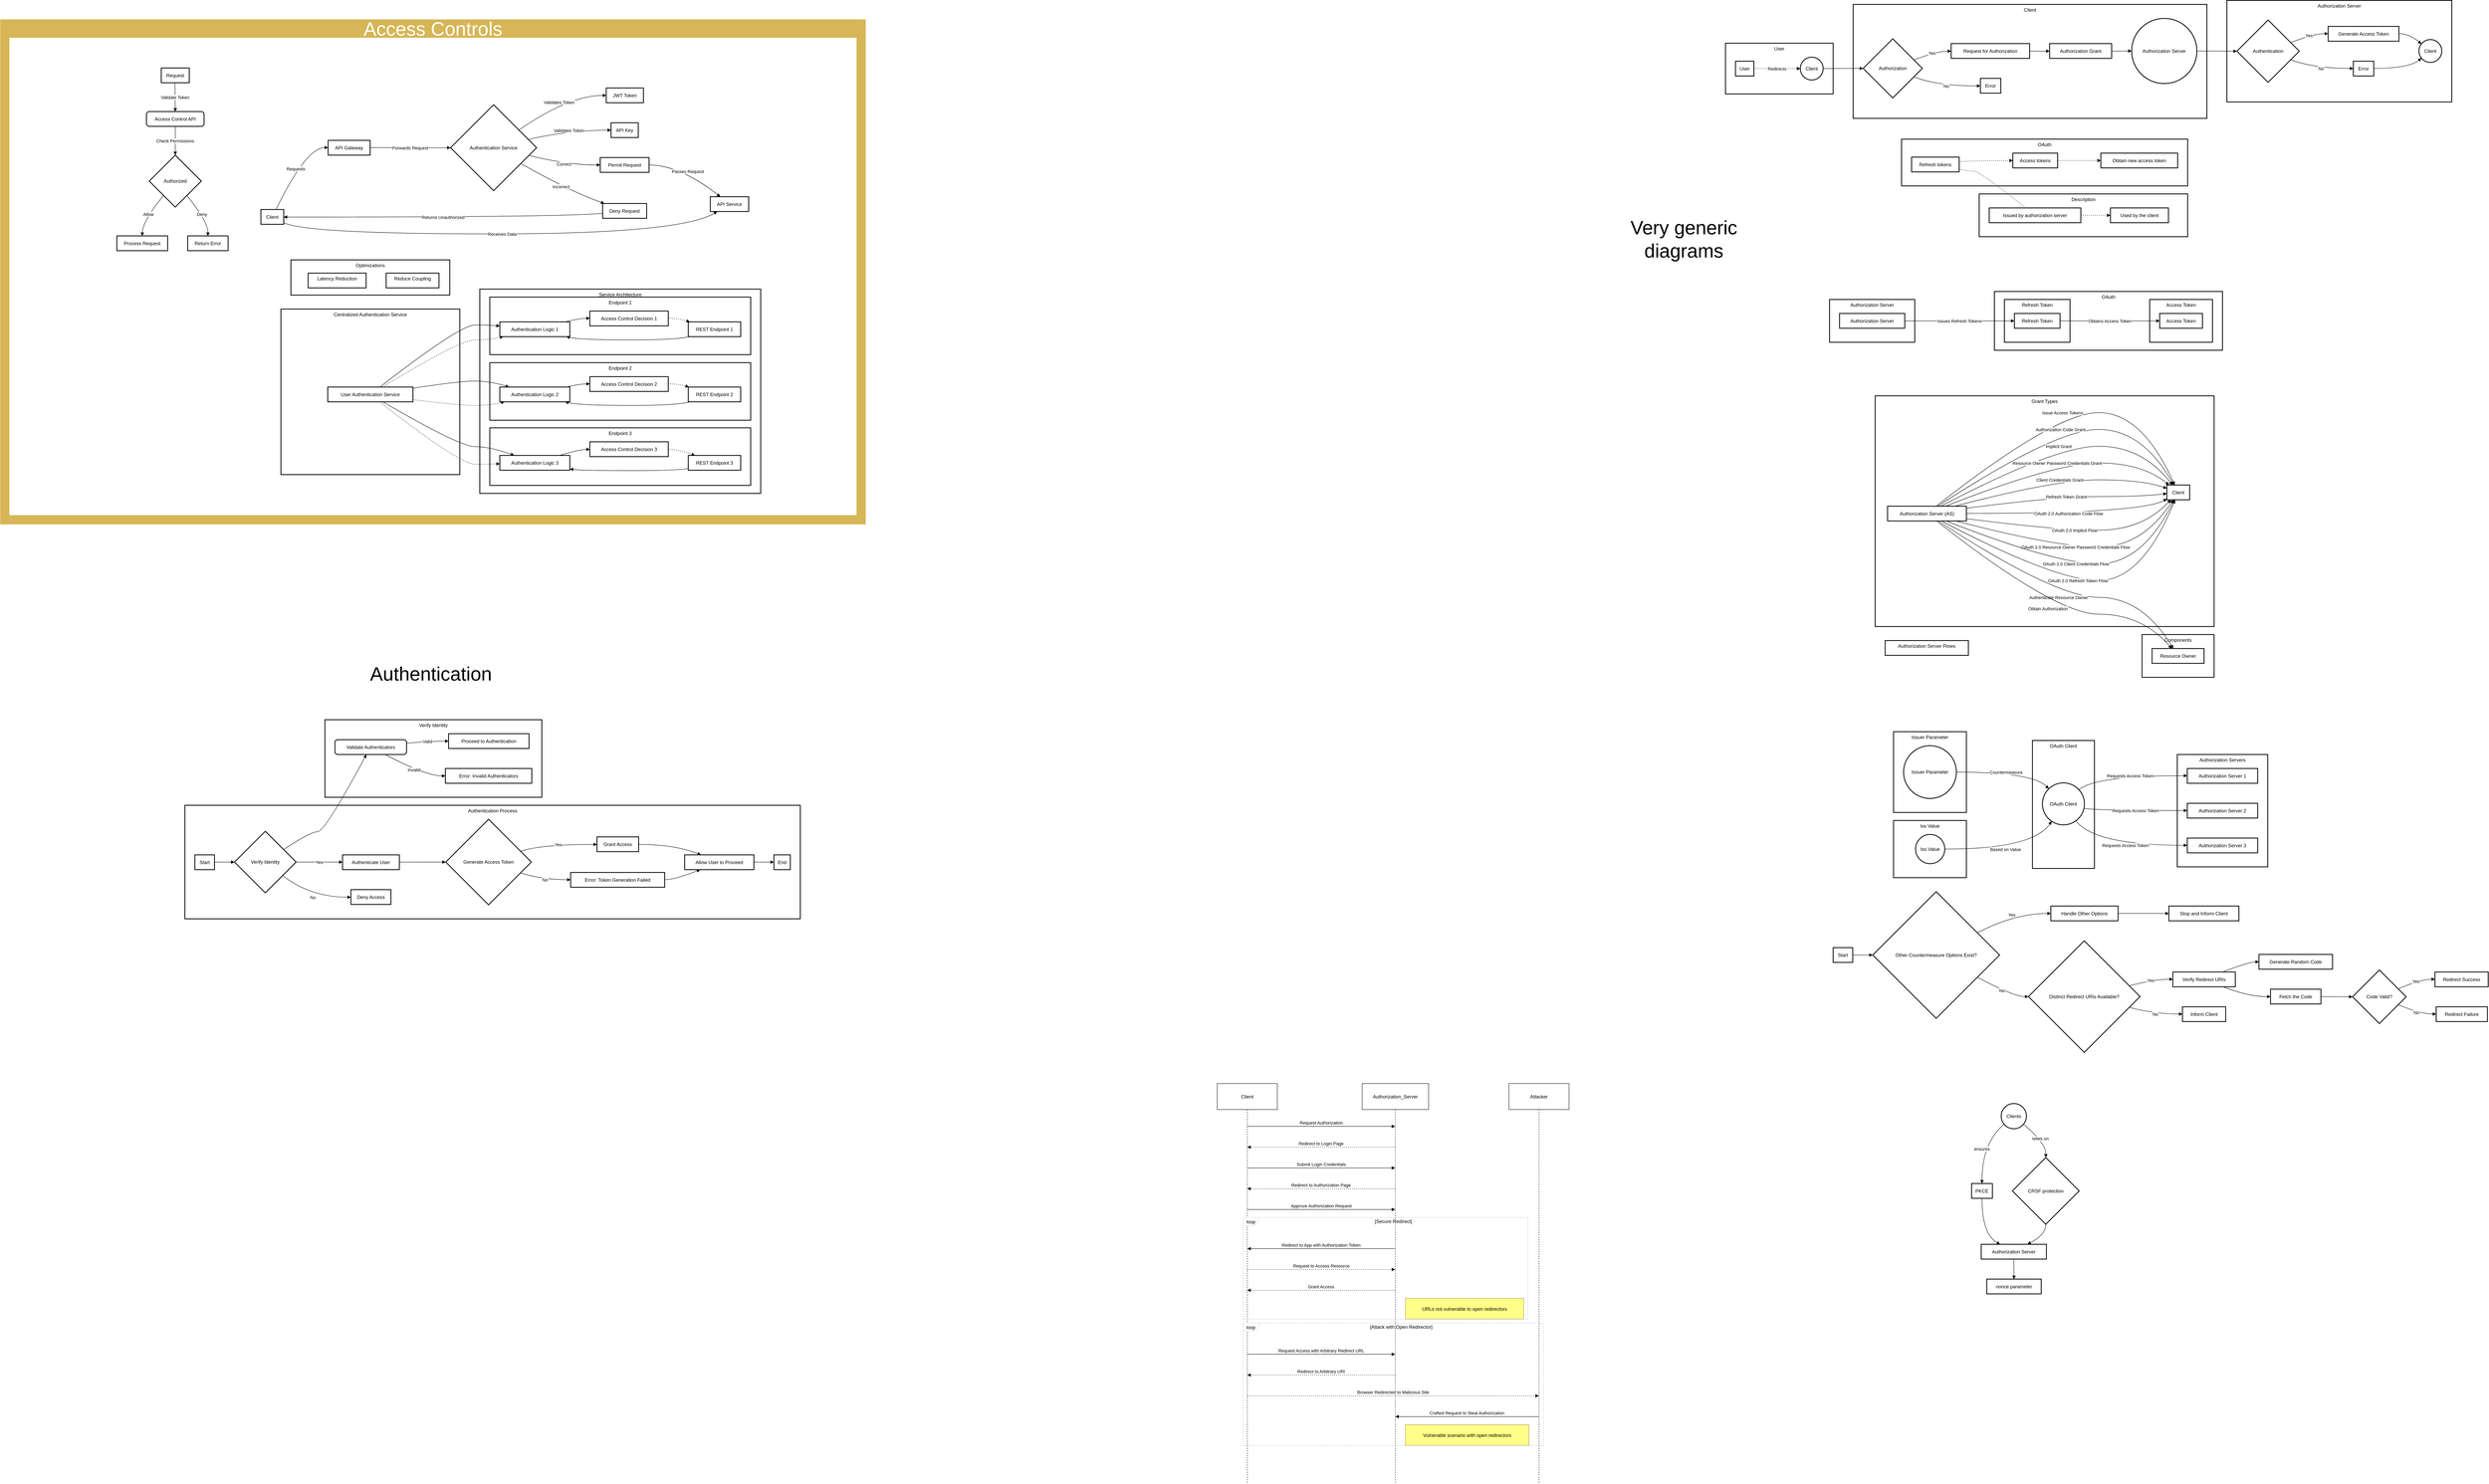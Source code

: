 <mxfile version="24.7.7">
  <diagram name="Page-1" id="MOcFmovRXAjLy9BOT2LX">
    <mxGraphModel dx="6893" dy="2567" grid="1" gridSize="10" guides="1" tooltips="1" connect="1" arrows="1" fold="1" page="1" pageScale="1" pageWidth="850" pageHeight="1100" math="0" shadow="0">
      <root>
        <mxCell id="0" />
        <mxCell id="1" parent="0" />
        <mxCell id="TSMCGkvwtsyavsWyP97d-60" value="Verify Identity" style="whiteSpace=wrap;strokeWidth=2;verticalAlign=top;" vertex="1" parent="1">
          <mxGeometry x="-1990" y="1910" width="542" height="194" as="geometry" />
        </mxCell>
        <mxCell id="TSMCGkvwtsyavsWyP97d-61" value="Validate Authenticators" style="rounded=1;absoluteArcSize=1;arcSize=14;whiteSpace=wrap;strokeWidth=2;" vertex="1" parent="1">
          <mxGeometry x="-1965" y="1960" width="179" height="37" as="geometry" />
        </mxCell>
        <mxCell id="TSMCGkvwtsyavsWyP97d-62" value="Proceed to Authentication" style="whiteSpace=wrap;strokeWidth=2;" vertex="1" parent="1">
          <mxGeometry x="-1681" y="1945" width="201" height="37" as="geometry" />
        </mxCell>
        <mxCell id="TSMCGkvwtsyavsWyP97d-63" value="Error: Invalid Authenticators" style="whiteSpace=wrap;strokeWidth=2;" vertex="1" parent="1">
          <mxGeometry x="-1689" y="2032" width="216" height="37" as="geometry" />
        </mxCell>
        <mxCell id="TSMCGkvwtsyavsWyP97d-64" value="Authentication Process" style="whiteSpace=wrap;strokeWidth=2;verticalAlign=top;" vertex="1" parent="1">
          <mxGeometry x="-2340" y="2124" width="1538" height="284" as="geometry" />
        </mxCell>
        <mxCell id="TSMCGkvwtsyavsWyP97d-65" value="Verify Identity" style="rhombus;strokeWidth=2;whiteSpace=wrap;" vertex="1" parent="1">
          <mxGeometry x="-2216" y="2189" width="154" height="154" as="geometry" />
        </mxCell>
        <mxCell id="TSMCGkvwtsyavsWyP97d-66" value="Start" style="whiteSpace=wrap;strokeWidth=2;" vertex="1" parent="1">
          <mxGeometry x="-2315" y="2248" width="49" height="37" as="geometry" />
        </mxCell>
        <mxCell id="TSMCGkvwtsyavsWyP97d-67" value="Authenticate User" style="whiteSpace=wrap;strokeWidth=2;" vertex="1" parent="1">
          <mxGeometry x="-1946" y="2248" width="142" height="37" as="geometry" />
        </mxCell>
        <mxCell id="TSMCGkvwtsyavsWyP97d-68" value="Deny Access" style="whiteSpace=wrap;strokeWidth=2;" vertex="1" parent="1">
          <mxGeometry x="-1925" y="2335" width="100" height="37" as="geometry" />
        </mxCell>
        <mxCell id="TSMCGkvwtsyavsWyP97d-69" value="Generate Access Token" style="rhombus;strokeWidth=2;whiteSpace=wrap;" vertex="1" parent="1">
          <mxGeometry x="-1688" y="2159" width="214" height="214" as="geometry" />
        </mxCell>
        <mxCell id="TSMCGkvwtsyavsWyP97d-70" value="Grant Access" style="whiteSpace=wrap;strokeWidth=2;" vertex="1" parent="1">
          <mxGeometry x="-1310" y="2203" width="104" height="37" as="geometry" />
        </mxCell>
        <mxCell id="TSMCGkvwtsyavsWyP97d-71" value="Error: Token Generation Failed" style="whiteSpace=wrap;strokeWidth=2;" vertex="1" parent="1">
          <mxGeometry x="-1376" y="2292" width="235" height="37" as="geometry" />
        </mxCell>
        <mxCell id="TSMCGkvwtsyavsWyP97d-72" value="Allow User to Proceed" style="whiteSpace=wrap;strokeWidth=2;" vertex="1" parent="1">
          <mxGeometry x="-1091" y="2248" width="173" height="37" as="geometry" />
        </mxCell>
        <mxCell id="TSMCGkvwtsyavsWyP97d-73" value="End" style="whiteSpace=wrap;strokeWidth=2;" vertex="1" parent="1">
          <mxGeometry x="-868" y="2248" width="41" height="37" as="geometry" />
        </mxCell>
        <mxCell id="TSMCGkvwtsyavsWyP97d-74" value="" style="curved=1;startArrow=none;endArrow=block;exitX=1;exitY=0.49;entryX=0;entryY=0.5;rounded=0;" edge="1" parent="1" source="TSMCGkvwtsyavsWyP97d-66" target="TSMCGkvwtsyavsWyP97d-65">
          <mxGeometry relative="1" as="geometry">
            <Array as="points" />
          </mxGeometry>
        </mxCell>
        <mxCell id="TSMCGkvwtsyavsWyP97d-75" value="Yes" style="curved=1;startArrow=none;endArrow=block;exitX=1;exitY=0.5;entryX=0;entryY=0.49;rounded=0;" edge="1" parent="1" source="TSMCGkvwtsyavsWyP97d-65" target="TSMCGkvwtsyavsWyP97d-67">
          <mxGeometry relative="1" as="geometry">
            <Array as="points" />
          </mxGeometry>
        </mxCell>
        <mxCell id="TSMCGkvwtsyavsWyP97d-76" value="No" style="curved=1;startArrow=none;endArrow=block;exitX=1;exitY=0.89;entryX=0;entryY=0.51;rounded=0;" edge="1" parent="1" source="TSMCGkvwtsyavsWyP97d-65" target="TSMCGkvwtsyavsWyP97d-68">
          <mxGeometry relative="1" as="geometry">
            <Array as="points">
              <mxPoint x="-2026" y="2354" />
            </Array>
          </mxGeometry>
        </mxCell>
        <mxCell id="TSMCGkvwtsyavsWyP97d-77" value="" style="curved=1;startArrow=none;endArrow=block;exitX=1;exitY=0.49;entryX=0;entryY=0.5;rounded=0;" edge="1" parent="1" source="TSMCGkvwtsyavsWyP97d-67" target="TSMCGkvwtsyavsWyP97d-69">
          <mxGeometry relative="1" as="geometry">
            <Array as="points" />
          </mxGeometry>
        </mxCell>
        <mxCell id="TSMCGkvwtsyavsWyP97d-78" value="Yes" style="curved=1;startArrow=none;endArrow=block;exitX=1;exitY=0.33;entryX=0;entryY=0.51;rounded=0;" edge="1" parent="1" source="TSMCGkvwtsyavsWyP97d-69" target="TSMCGkvwtsyavsWyP97d-70">
          <mxGeometry relative="1" as="geometry">
            <Array as="points">
              <mxPoint x="-1448" y="2222" />
            </Array>
          </mxGeometry>
        </mxCell>
        <mxCell id="TSMCGkvwtsyavsWyP97d-79" value="No" style="curved=1;startArrow=none;endArrow=block;exitX=1;exitY=0.67;entryX=0;entryY=0.49;rounded=0;" edge="1" parent="1" source="TSMCGkvwtsyavsWyP97d-69" target="TSMCGkvwtsyavsWyP97d-71">
          <mxGeometry relative="1" as="geometry">
            <Array as="points">
              <mxPoint x="-1448" y="2310" />
            </Array>
          </mxGeometry>
        </mxCell>
        <mxCell id="TSMCGkvwtsyavsWyP97d-80" value="" style="curved=1;startArrow=none;endArrow=block;exitX=1;exitY=0.51;entryX=0.23;entryY=-0.01;rounded=0;" edge="1" parent="1" source="TSMCGkvwtsyavsWyP97d-70" target="TSMCGkvwtsyavsWyP97d-72">
          <mxGeometry relative="1" as="geometry">
            <Array as="points">
              <mxPoint x="-1116" y="2222" />
            </Array>
          </mxGeometry>
        </mxCell>
        <mxCell id="TSMCGkvwtsyavsWyP97d-81" value="" style="curved=1;startArrow=none;endArrow=block;exitX=1;exitY=0.49;entryX=0.23;entryY=0.99;rounded=0;" edge="1" parent="1" source="TSMCGkvwtsyavsWyP97d-71" target="TSMCGkvwtsyavsWyP97d-72">
          <mxGeometry relative="1" as="geometry">
            <Array as="points">
              <mxPoint x="-1116" y="2310" />
            </Array>
          </mxGeometry>
        </mxCell>
        <mxCell id="TSMCGkvwtsyavsWyP97d-82" value="" style="curved=1;startArrow=none;endArrow=block;exitX=1;exitY=0.49;entryX=0;entryY=0.49;rounded=0;" edge="1" parent="1" source="TSMCGkvwtsyavsWyP97d-72" target="TSMCGkvwtsyavsWyP97d-73">
          <mxGeometry relative="1" as="geometry">
            <Array as="points" />
          </mxGeometry>
        </mxCell>
        <mxCell id="TSMCGkvwtsyavsWyP97d-83" value="" style="curved=1;startArrow=none;endArrow=block;exitX=1;exitY=0.16;entryX=0.44;entryY=1;rounded=0;" edge="1" parent="1" source="TSMCGkvwtsyavsWyP97d-65" target="TSMCGkvwtsyavsWyP97d-61">
          <mxGeometry relative="1" as="geometry">
            <Array as="points">
              <mxPoint x="-2026" y="2190" />
              <mxPoint x="-1990" y="2190" />
            </Array>
          </mxGeometry>
        </mxCell>
        <mxCell id="TSMCGkvwtsyavsWyP97d-84" value="Valid" style="curved=1;startArrow=none;endArrow=block;exitX=1;exitY=0.24;entryX=0;entryY=0.5;rounded=0;" edge="1" parent="1" source="TSMCGkvwtsyavsWyP97d-61" target="TSMCGkvwtsyavsWyP97d-62">
          <mxGeometry relative="1" as="geometry">
            <Array as="points">
              <mxPoint x="-1737" y="1964" />
            </Array>
          </mxGeometry>
        </mxCell>
        <mxCell id="TSMCGkvwtsyavsWyP97d-85" value="Invalid" style="curved=1;startArrow=none;endArrow=block;exitX=0.7;exitY=1;entryX=0;entryY=0.5;rounded=0;" edge="1" parent="1" source="TSMCGkvwtsyavsWyP97d-61" target="TSMCGkvwtsyavsWyP97d-63">
          <mxGeometry relative="1" as="geometry">
            <Array as="points">
              <mxPoint x="-1737" y="2051" />
            </Array>
          </mxGeometry>
        </mxCell>
        <mxCell id="TSMCGkvwtsyavsWyP97d-86" value="Authorization Server" style="whiteSpace=wrap;strokeWidth=2;verticalAlign=top;" vertex="1" parent="1">
          <mxGeometry x="2763" y="111" width="562" height="254" as="geometry" />
        </mxCell>
        <mxCell id="TSMCGkvwtsyavsWyP97d-87" value="Authentication" style="rhombus;strokeWidth=2;whiteSpace=wrap;" vertex="1" parent="1">
          <mxGeometry x="2788" y="160" width="156" height="156" as="geometry" />
        </mxCell>
        <mxCell id="TSMCGkvwtsyavsWyP97d-88" value="Generate Access Token" style="whiteSpace=wrap;strokeWidth=2;" vertex="1" parent="1">
          <mxGeometry x="3016" y="176" width="177" height="37" as="geometry" />
        </mxCell>
        <mxCell id="TSMCGkvwtsyavsWyP97d-89" value="Client" style="ellipse;aspect=fixed;strokeWidth=2;whiteSpace=wrap;" vertex="1" parent="1">
          <mxGeometry x="3243" y="209" width="57" height="57" as="geometry" />
        </mxCell>
        <mxCell id="TSMCGkvwtsyavsWyP97d-90" value="Error" style="whiteSpace=wrap;strokeWidth=2;" vertex="1" parent="1">
          <mxGeometry x="3079" y="263" width="51" height="37" as="geometry" />
        </mxCell>
        <mxCell id="TSMCGkvwtsyavsWyP97d-91" value="Client" style="whiteSpace=wrap;strokeWidth=2;verticalAlign=top;" vertex="1" parent="1">
          <mxGeometry x="1829" y="121" width="884" height="285" as="geometry" />
        </mxCell>
        <mxCell id="TSMCGkvwtsyavsWyP97d-92" value="Authorization" style="rhombus;strokeWidth=2;whiteSpace=wrap;" vertex="1" parent="1">
          <mxGeometry x="1854" y="207" width="148" height="148" as="geometry" />
        </mxCell>
        <mxCell id="TSMCGkvwtsyavsWyP97d-93" value="Request for Authorization" style="whiteSpace=wrap;strokeWidth=2;" vertex="1" parent="1">
          <mxGeometry x="2074" y="219" width="196" height="37" as="geometry" />
        </mxCell>
        <mxCell id="TSMCGkvwtsyavsWyP97d-94" value="Error" style="whiteSpace=wrap;strokeWidth=2;" vertex="1" parent="1">
          <mxGeometry x="2147" y="306" width="51" height="37" as="geometry" />
        </mxCell>
        <mxCell id="TSMCGkvwtsyavsWyP97d-95" value="Authorization Grant" style="whiteSpace=wrap;strokeWidth=2;" vertex="1" parent="1">
          <mxGeometry x="2320" y="219" width="155" height="37" as="geometry" />
        </mxCell>
        <mxCell id="TSMCGkvwtsyavsWyP97d-96" value="Authorization Server" style="ellipse;aspect=fixed;strokeWidth=2;whiteSpace=wrap;" vertex="1" parent="1">
          <mxGeometry x="2525" y="156" width="163" height="163" as="geometry" />
        </mxCell>
        <mxCell id="TSMCGkvwtsyavsWyP97d-97" value="User" style="whiteSpace=wrap;strokeWidth=2;verticalAlign=top;" vertex="1" parent="1">
          <mxGeometry x="1510" y="218" width="269" height="127" as="geometry" />
        </mxCell>
        <mxCell id="TSMCGkvwtsyavsWyP97d-98" value="Client" style="ellipse;aspect=fixed;strokeWidth=2;whiteSpace=wrap;" vertex="1" parent="1">
          <mxGeometry x="1697" y="253" width="57" height="57" as="geometry" />
        </mxCell>
        <mxCell id="TSMCGkvwtsyavsWyP97d-99" value="User" style="whiteSpace=wrap;strokeWidth=2;" vertex="1" parent="1">
          <mxGeometry x="1535" y="263" width="46" height="37" as="geometry" />
        </mxCell>
        <mxCell id="TSMCGkvwtsyavsWyP97d-100" value="Redirects" style="curved=1;dashed=1;dashPattern=2 3;startArrow=none;endArrow=block;exitX=1;exitY=0.49;entryX=0;entryY=0.5;rounded=0;" edge="1" parent="1" source="TSMCGkvwtsyavsWyP97d-99" target="TSMCGkvwtsyavsWyP97d-98">
          <mxGeometry relative="1" as="geometry">
            <Array as="points" />
          </mxGeometry>
        </mxCell>
        <mxCell id="TSMCGkvwtsyavsWyP97d-101" value="" style="curved=1;startArrow=none;endArrow=block;exitX=1;exitY=0.5;entryX=0;entryY=0.5;rounded=0;" edge="1" parent="1" source="TSMCGkvwtsyavsWyP97d-98" target="TSMCGkvwtsyavsWyP97d-92">
          <mxGeometry relative="1" as="geometry">
            <Array as="points" />
          </mxGeometry>
        </mxCell>
        <mxCell id="TSMCGkvwtsyavsWyP97d-102" value="Yes" style="curved=1;startArrow=none;endArrow=block;exitX=1;exitY=0.3;entryX=0;entryY=0.51;rounded=0;" edge="1" parent="1" source="TSMCGkvwtsyavsWyP97d-92" target="TSMCGkvwtsyavsWyP97d-93">
          <mxGeometry relative="1" as="geometry">
            <Array as="points">
              <mxPoint x="2038" y="238" />
            </Array>
          </mxGeometry>
        </mxCell>
        <mxCell id="TSMCGkvwtsyavsWyP97d-103" value="No" style="curved=1;startArrow=none;endArrow=block;exitX=1;exitY=0.7;entryX=-0.01;entryY=0.51;rounded=0;" edge="1" parent="1" source="TSMCGkvwtsyavsWyP97d-92" target="TSMCGkvwtsyavsWyP97d-94">
          <mxGeometry relative="1" as="geometry">
            <Array as="points">
              <mxPoint x="2038" y="325" />
            </Array>
          </mxGeometry>
        </mxCell>
        <mxCell id="TSMCGkvwtsyavsWyP97d-104" value="" style="curved=1;startArrow=none;endArrow=block;exitX=1;exitY=0.51;entryX=0;entryY=0.51;rounded=0;" edge="1" parent="1" source="TSMCGkvwtsyavsWyP97d-93" target="TSMCGkvwtsyavsWyP97d-95">
          <mxGeometry relative="1" as="geometry">
            <Array as="points" />
          </mxGeometry>
        </mxCell>
        <mxCell id="TSMCGkvwtsyavsWyP97d-105" value="" style="curved=1;startArrow=none;endArrow=block;exitX=1;exitY=0.51;entryX=0;entryY=0.5;rounded=0;" edge="1" parent="1" source="TSMCGkvwtsyavsWyP97d-95" target="TSMCGkvwtsyavsWyP97d-96">
          <mxGeometry relative="1" as="geometry">
            <Array as="points" />
          </mxGeometry>
        </mxCell>
        <mxCell id="TSMCGkvwtsyavsWyP97d-106" value="" style="curved=1;startArrow=none;endArrow=block;exitX=1;exitY=0.5;entryX=0;entryY=0.5;rounded=0;" edge="1" parent="1" source="TSMCGkvwtsyavsWyP97d-96" target="TSMCGkvwtsyavsWyP97d-87">
          <mxGeometry relative="1" as="geometry">
            <Array as="points" />
          </mxGeometry>
        </mxCell>
        <mxCell id="TSMCGkvwtsyavsWyP97d-107" value="Yes" style="curved=1;startArrow=none;endArrow=block;exitX=1;exitY=0.31;entryX=0;entryY=0.49;rounded=0;" edge="1" parent="1" source="TSMCGkvwtsyavsWyP97d-87" target="TSMCGkvwtsyavsWyP97d-88">
          <mxGeometry relative="1" as="geometry">
            <Array as="points">
              <mxPoint x="2980" y="194" />
            </Array>
          </mxGeometry>
        </mxCell>
        <mxCell id="TSMCGkvwtsyavsWyP97d-108" value="" style="curved=1;startArrow=none;endArrow=block;exitX=1;exitY=0.49;entryX=0;entryY=0.1;rounded=0;" edge="1" parent="1" source="TSMCGkvwtsyavsWyP97d-88" target="TSMCGkvwtsyavsWyP97d-89">
          <mxGeometry relative="1" as="geometry">
            <Array as="points">
              <mxPoint x="3218" y="194" />
            </Array>
          </mxGeometry>
        </mxCell>
        <mxCell id="TSMCGkvwtsyavsWyP97d-109" value="No" style="curved=1;startArrow=none;endArrow=block;exitX=1;exitY=0.69;entryX=0;entryY=0.49;rounded=0;" edge="1" parent="1" source="TSMCGkvwtsyavsWyP97d-87" target="TSMCGkvwtsyavsWyP97d-90">
          <mxGeometry relative="1" as="geometry">
            <Array as="points">
              <mxPoint x="2980" y="281" />
            </Array>
          </mxGeometry>
        </mxCell>
        <mxCell id="TSMCGkvwtsyavsWyP97d-110" value="" style="curved=1;startArrow=none;endArrow=block;exitX=1;exitY=0.49;entryX=0;entryY=0.91;rounded=0;" edge="1" parent="1" source="TSMCGkvwtsyavsWyP97d-90" target="TSMCGkvwtsyavsWyP97d-89">
          <mxGeometry relative="1" as="geometry">
            <Array as="points">
              <mxPoint x="3218" y="281" />
            </Array>
          </mxGeometry>
        </mxCell>
        <mxCell id="TSMCGkvwtsyavsWyP97d-111" value="Description" style="whiteSpace=wrap;strokeWidth=2;verticalAlign=top;" vertex="1" parent="1">
          <mxGeometry x="2144" y="595" width="521" height="107" as="geometry" />
        </mxCell>
        <mxCell id="TSMCGkvwtsyavsWyP97d-112" value="Issued by authorization server" style="whiteSpace=wrap;strokeWidth=2;" vertex="1" parent="1">
          <mxGeometry x="2169" y="630" width="229" height="37" as="geometry" />
        </mxCell>
        <mxCell id="TSMCGkvwtsyavsWyP97d-113" value="Used by the client" style="whiteSpace=wrap;strokeWidth=2;" vertex="1" parent="1">
          <mxGeometry x="2472" y="630" width="145" height="37" as="geometry" />
        </mxCell>
        <mxCell id="TSMCGkvwtsyavsWyP97d-114" value="OAuth" style="whiteSpace=wrap;strokeWidth=2;verticalAlign=top;" vertex="1" parent="1">
          <mxGeometry x="1950" y="458" width="715" height="117" as="geometry" />
        </mxCell>
        <mxCell id="TSMCGkvwtsyavsWyP97d-115" value="Access tokens" style="whiteSpace=wrap;strokeWidth=2;" vertex="1" parent="1">
          <mxGeometry x="2228" y="493" width="112" height="37" as="geometry" />
        </mxCell>
        <mxCell id="TSMCGkvwtsyavsWyP97d-116" value="Refresh tokens" style="whiteSpace=wrap;strokeWidth=2;" vertex="1" parent="1">
          <mxGeometry x="1975" y="503" width="119" height="37" as="geometry" />
        </mxCell>
        <mxCell id="TSMCGkvwtsyavsWyP97d-117" value="Obtain new access token" style="whiteSpace=wrap;strokeWidth=2;" vertex="1" parent="1">
          <mxGeometry x="2448" y="493" width="192" height="37" as="geometry" />
        </mxCell>
        <mxCell id="TSMCGkvwtsyavsWyP97d-118" value="" style="curved=1;dashed=1;dashPattern=2 3;startArrow=none;endArrow=block;exitX=1;exitY=0.31;entryX=0;entryY=0.5;rounded=0;" edge="1" parent="1" source="TSMCGkvwtsyavsWyP97d-116" target="TSMCGkvwtsyavsWyP97d-115">
          <mxGeometry relative="1" as="geometry">
            <Array as="points">
              <mxPoint x="2119" y="512" />
            </Array>
          </mxGeometry>
        </mxCell>
        <mxCell id="TSMCGkvwtsyavsWyP97d-119" value="" style="curved=1;dashed=1;dashPattern=2 3;startArrow=none;endArrow=block;exitX=1;exitY=0.5;entryX=0;entryY=0.5;rounded=0;" edge="1" parent="1" source="TSMCGkvwtsyavsWyP97d-115" target="TSMCGkvwtsyavsWyP97d-117">
          <mxGeometry relative="1" as="geometry">
            <Array as="points" />
          </mxGeometry>
        </mxCell>
        <mxCell id="TSMCGkvwtsyavsWyP97d-120" value="" style="curved=1;dashed=1;dashPattern=2 3;startArrow=none;endArrow=none;exitX=1;exitY=0.82;entryX=0.4;entryY=0;rounded=0;" edge="1" parent="1" source="TSMCGkvwtsyavsWyP97d-116" target="TSMCGkvwtsyavsWyP97d-112">
          <mxGeometry relative="1" as="geometry">
            <Array as="points">
              <mxPoint x="2119" y="538" />
              <mxPoint x="2144" y="538" />
            </Array>
          </mxGeometry>
        </mxCell>
        <mxCell id="TSMCGkvwtsyavsWyP97d-121" value="" style="curved=1;dashed=1;dashPattern=2 3;startArrow=none;endArrow=block;exitX=1;exitY=0.5;entryX=0;entryY=0.5;rounded=0;" edge="1" parent="1" source="TSMCGkvwtsyavsWyP97d-112" target="TSMCGkvwtsyavsWyP97d-113">
          <mxGeometry relative="1" as="geometry">
            <Array as="points" />
          </mxGeometry>
        </mxCell>
        <mxCell id="TSMCGkvwtsyavsWyP97d-122" value="Authorization Server" style="whiteSpace=wrap;strokeWidth=2;verticalAlign=top;" vertex="1" parent="1">
          <mxGeometry x="1770" y="859" width="213" height="107" as="geometry" />
        </mxCell>
        <mxCell id="TSMCGkvwtsyavsWyP97d-123" value="Authorization Server" style="whiteSpace=wrap;strokeWidth=2;" vertex="1" parent="1">
          <mxGeometry x="1795" y="894" width="163" height="37" as="geometry" />
        </mxCell>
        <mxCell id="TSMCGkvwtsyavsWyP97d-124" value="OAuth" style="whiteSpace=wrap;strokeWidth=2;verticalAlign=top;" vertex="1" parent="1">
          <mxGeometry x="2182" y="839" width="570" height="147" as="geometry" />
        </mxCell>
        <mxCell id="TSMCGkvwtsyavsWyP97d-125" value="Access Token" style="whiteSpace=wrap;strokeWidth=2;verticalAlign=top;" vertex="1" parent="1">
          <mxGeometry x="2570" y="859" width="157" height="107" as="geometry" />
        </mxCell>
        <mxCell id="TSMCGkvwtsyavsWyP97d-126" value="Refresh Token" style="whiteSpace=wrap;strokeWidth=2;verticalAlign=top;" vertex="1" parent="1">
          <mxGeometry x="2207" y="859" width="164" height="107" as="geometry" />
        </mxCell>
        <mxCell id="TSMCGkvwtsyavsWyP97d-127" value="Refresh Token" style="whiteSpace=wrap;strokeWidth=2;" vertex="1" parent="1">
          <mxGeometry x="2232" y="894" width="114" height="37" as="geometry" />
        </mxCell>
        <mxCell id="TSMCGkvwtsyavsWyP97d-128" value="Access Token" style="whiteSpace=wrap;strokeWidth=2;" vertex="1" parent="1">
          <mxGeometry x="2595" y="894" width="107" height="37" as="geometry" />
        </mxCell>
        <mxCell id="TSMCGkvwtsyavsWyP97d-129" value="Issues Refresh Tokens" style="curved=1;startArrow=none;endArrow=block;exitX=1;exitY=0.5;entryX=0;entryY=0.5;rounded=0;" edge="1" parent="1" source="TSMCGkvwtsyavsWyP97d-123" target="TSMCGkvwtsyavsWyP97d-127">
          <mxGeometry relative="1" as="geometry">
            <Array as="points" />
          </mxGeometry>
        </mxCell>
        <mxCell id="TSMCGkvwtsyavsWyP97d-130" value="Obtains Access Token" style="curved=1;startArrow=none;endArrow=block;exitX=1;exitY=0.5;entryX=0;entryY=0.5;rounded=0;" edge="1" parent="1" source="TSMCGkvwtsyavsWyP97d-127" target="TSMCGkvwtsyavsWyP97d-128">
          <mxGeometry relative="1" as="geometry">
            <Array as="points" />
          </mxGeometry>
        </mxCell>
        <mxCell id="TSMCGkvwtsyavsWyP97d-136" value="Components" style="whiteSpace=wrap;strokeWidth=2;verticalAlign=top;" vertex="1" parent="1">
          <mxGeometry x="2551" y="1697" width="180" height="107" as="geometry" />
        </mxCell>
        <mxCell id="TSMCGkvwtsyavsWyP97d-137" value="Resource Owner" style="whiteSpace=wrap;strokeWidth=2;" vertex="1" parent="1">
          <mxGeometry x="2576" y="1732" width="130" height="37" as="geometry" />
        </mxCell>
        <mxCell id="TSMCGkvwtsyavsWyP97d-138" value="Grant Types" style="whiteSpace=wrap;strokeWidth=2;verticalAlign=top;" vertex="1" parent="1">
          <mxGeometry x="1884" y="1100" width="847" height="577" as="geometry" />
        </mxCell>
        <mxCell id="TSMCGkvwtsyavsWyP97d-139" value="Client" style="whiteSpace=wrap;strokeWidth=2;" vertex="1" parent="1">
          <mxGeometry x="2613" y="1323" width="57" height="37" as="geometry" />
        </mxCell>
        <mxCell id="TSMCGkvwtsyavsWyP97d-140" value="Authorization Server (AS)" style="whiteSpace=wrap;strokeWidth=2;" vertex="1" parent="1">
          <mxGeometry x="1915" y="1376" width="197" height="37" as="geometry" />
        </mxCell>
        <mxCell id="TSMCGkvwtsyavsWyP97d-141" value="Authorization Server Flows" style="whiteSpace=wrap;strokeWidth=2;verticalAlign=top;" vertex="1" parent="1">
          <mxGeometry x="1909" y="1712" width="208" height="37" as="geometry" />
        </mxCell>
        <mxCell id="TSMCGkvwtsyavsWyP97d-142" value="Issue Access Tokens" style="curved=1;startArrow=none;endArrow=block;exitX=0.62;exitY=-0.01;entryX=0.34;entryY=-0.01;rounded=0;" edge="1" parent="1" source="TSMCGkvwtsyavsWyP97d-140" target="TSMCGkvwtsyavsWyP97d-139">
          <mxGeometry relative="1" as="geometry">
            <Array as="points">
              <mxPoint x="2334" y="1142" />
              <mxPoint x="2551" y="1142" />
            </Array>
          </mxGeometry>
        </mxCell>
        <mxCell id="TSMCGkvwtsyavsWyP97d-143" value="Authenticate Resource Owner" style="curved=1;startArrow=none;endArrow=block;exitX=0.64;exitY=0.99;entryX=0.41;entryY=0.01;rounded=0;" edge="1" parent="1" source="TSMCGkvwtsyavsWyP97d-140" target="TSMCGkvwtsyavsWyP97d-137">
          <mxGeometry relative="1" as="geometry">
            <Array as="points">
              <mxPoint x="2334" y="1604" />
              <mxPoint x="2551" y="1604" />
            </Array>
          </mxGeometry>
        </mxCell>
        <mxCell id="TSMCGkvwtsyavsWyP97d-144" value="Obtain Authorization" style="curved=1;startArrow=none;endArrow=block;exitX=0.62;exitY=0.99;entryX=0.38;entryY=0.01;rounded=0;" edge="1" parent="1" source="TSMCGkvwtsyavsWyP97d-140" target="TSMCGkvwtsyavsWyP97d-137">
          <mxGeometry relative="1" as="geometry">
            <Array as="points">
              <mxPoint x="2334" y="1646" />
              <mxPoint x="2551" y="1646" />
            </Array>
          </mxGeometry>
        </mxCell>
        <mxCell id="TSMCGkvwtsyavsWyP97d-145" value="Authorization Code Grant" style="curved=1;startArrow=none;endArrow=block;exitX=0.64;exitY=-0.01;entryX=0.3;entryY=-0.01;rounded=0;" edge="1" parent="1" source="TSMCGkvwtsyavsWyP97d-140" target="TSMCGkvwtsyavsWyP97d-139">
          <mxGeometry relative="1" as="geometry">
            <Array as="points">
              <mxPoint x="2334" y="1184" />
              <mxPoint x="2551" y="1184" />
            </Array>
          </mxGeometry>
        </mxCell>
        <mxCell id="TSMCGkvwtsyavsWyP97d-146" value="Implicit Grant" style="curved=1;startArrow=none;endArrow=block;exitX=0.68;exitY=-0.01;entryX=0.24;entryY=-0.01;rounded=0;" edge="1" parent="1" source="TSMCGkvwtsyavsWyP97d-140" target="TSMCGkvwtsyavsWyP97d-139">
          <mxGeometry relative="1" as="geometry">
            <Array as="points">
              <mxPoint x="2334" y="1226" />
              <mxPoint x="2551" y="1226" />
            </Array>
          </mxGeometry>
        </mxCell>
        <mxCell id="TSMCGkvwtsyavsWyP97d-147" value="Resource Owner Password Credentials Grant" style="curved=1;startArrow=none;endArrow=block;exitX=0.74;exitY=-0.01;entryX=0.09;entryY=-0.01;rounded=0;" edge="1" parent="1" source="TSMCGkvwtsyavsWyP97d-140" target="TSMCGkvwtsyavsWyP97d-139">
          <mxGeometry relative="1" as="geometry">
            <Array as="points">
              <mxPoint x="2334" y="1268" />
              <mxPoint x="2551" y="1268" />
            </Array>
          </mxGeometry>
        </mxCell>
        <mxCell id="TSMCGkvwtsyavsWyP97d-148" value="Client Credentials Grant" style="curved=1;startArrow=none;endArrow=block;exitX=0.86;exitY=-0.01;entryX=-0.01;entryY=0.22;rounded=0;" edge="1" parent="1" source="TSMCGkvwtsyavsWyP97d-140" target="TSMCGkvwtsyavsWyP97d-139">
          <mxGeometry relative="1" as="geometry">
            <Array as="points">
              <mxPoint x="2334" y="1310" />
              <mxPoint x="2551" y="1310" />
            </Array>
          </mxGeometry>
        </mxCell>
        <mxCell id="TSMCGkvwtsyavsWyP97d-149" value="Refresh Token Grant" style="curved=1;startArrow=none;endArrow=block;exitX=1;exitY=0.14;entryX=-0.01;entryY=0.58;rounded=0;" edge="1" parent="1" source="TSMCGkvwtsyavsWyP97d-140" target="TSMCGkvwtsyavsWyP97d-139">
          <mxGeometry relative="1" as="geometry">
            <Array as="points">
              <mxPoint x="2334" y="1352" />
              <mxPoint x="2551" y="1352" />
            </Array>
          </mxGeometry>
        </mxCell>
        <mxCell id="TSMCGkvwtsyavsWyP97d-150" value="OAuth 2.0 Authorization Code Flow" style="curved=1;startArrow=none;endArrow=block;exitX=1;exitY=0.49;entryX=-0.01;entryY=0.94;rounded=0;" edge="1" parent="1" source="TSMCGkvwtsyavsWyP97d-140" target="TSMCGkvwtsyavsWyP97d-139">
          <mxGeometry relative="1" as="geometry">
            <Array as="points">
              <mxPoint x="2551" y="1394" />
            </Array>
          </mxGeometry>
        </mxCell>
        <mxCell id="TSMCGkvwtsyavsWyP97d-151" value="OAuth 2.0 Implicit Flow" style="curved=1;startArrow=none;endArrow=block;exitX=1;exitY=0.84;entryX=0.18;entryY=0.99;rounded=0;" edge="1" parent="1" source="TSMCGkvwtsyavsWyP97d-140" target="TSMCGkvwtsyavsWyP97d-139">
          <mxGeometry relative="1" as="geometry">
            <Array as="points">
              <mxPoint x="2334" y="1436" />
              <mxPoint x="2551" y="1436" />
            </Array>
          </mxGeometry>
        </mxCell>
        <mxCell id="TSMCGkvwtsyavsWyP97d-152" value="OAuth 2.0 Resource Owner Password Credentials Flow" style="curved=1;startArrow=none;endArrow=block;exitX=0.86;exitY=0.99;entryX=0.28;entryY=0.99;rounded=0;" edge="1" parent="1" source="TSMCGkvwtsyavsWyP97d-140" target="TSMCGkvwtsyavsWyP97d-139">
          <mxGeometry relative="1" as="geometry">
            <Array as="points">
              <mxPoint x="2334" y="1478" />
              <mxPoint x="2551" y="1478" />
            </Array>
          </mxGeometry>
        </mxCell>
        <mxCell id="TSMCGkvwtsyavsWyP97d-153" value="OAuth 2.0 Client Credentials Flow" style="curved=1;startArrow=none;endArrow=block;exitX=0.74;exitY=0.99;entryX=0.33;entryY=0.99;rounded=0;" edge="1" parent="1" source="TSMCGkvwtsyavsWyP97d-140" target="TSMCGkvwtsyavsWyP97d-139">
          <mxGeometry relative="1" as="geometry">
            <Array as="points">
              <mxPoint x="2334" y="1520" />
              <mxPoint x="2551" y="1520" />
            </Array>
          </mxGeometry>
        </mxCell>
        <mxCell id="TSMCGkvwtsyavsWyP97d-154" value="OAuth 2.0 Refresh Token Flow" style="curved=1;startArrow=none;endArrow=block;exitX=0.68;exitY=0.99;entryX=0.36;entryY=0.99;rounded=0;" edge="1" parent="1" source="TSMCGkvwtsyavsWyP97d-140" target="TSMCGkvwtsyavsWyP97d-139">
          <mxGeometry relative="1" as="geometry">
            <Array as="points">
              <mxPoint x="2334" y="1562" />
              <mxPoint x="2551" y="1562" />
            </Array>
          </mxGeometry>
        </mxCell>
        <mxCell id="TSMCGkvwtsyavsWyP97d-155" value="Client" style="shape=umlLifeline;perimeter=lifelinePerimeter;whiteSpace=wrap;container=1;dropTarget=0;collapsible=0;recursiveResize=0;outlineConnect=0;portConstraint=eastwest;newEdgeStyle={&quot;edgeStyle&quot;:&quot;elbowEdgeStyle&quot;,&quot;elbow&quot;:&quot;vertical&quot;,&quot;curved&quot;:0,&quot;rounded&quot;:0};size=65;" vertex="1" parent="1">
          <mxGeometry x="240" y="2820" width="150" height="1000" as="geometry" />
        </mxCell>
        <mxCell id="TSMCGkvwtsyavsWyP97d-156" value="Authorization_Server" style="shape=umlLifeline;perimeter=lifelinePerimeter;whiteSpace=wrap;container=1;dropTarget=0;collapsible=0;recursiveResize=0;outlineConnect=0;portConstraint=eastwest;newEdgeStyle={&quot;edgeStyle&quot;:&quot;elbowEdgeStyle&quot;,&quot;elbow&quot;:&quot;vertical&quot;,&quot;curved&quot;:0,&quot;rounded&quot;:0};size=65;" vertex="1" parent="1">
          <mxGeometry x="602" y="2820" width="166" height="1000" as="geometry" />
        </mxCell>
        <mxCell id="TSMCGkvwtsyavsWyP97d-157" value="Attacker" style="shape=umlLifeline;perimeter=lifelinePerimeter;whiteSpace=wrap;container=1;dropTarget=0;collapsible=0;recursiveResize=0;outlineConnect=0;portConstraint=eastwest;newEdgeStyle={&quot;edgeStyle&quot;:&quot;elbowEdgeStyle&quot;,&quot;elbow&quot;:&quot;vertical&quot;,&quot;curved&quot;:0,&quot;rounded&quot;:0};size=65;" vertex="1" parent="1">
          <mxGeometry x="969" y="2820" width="150" height="1000" as="geometry" />
        </mxCell>
        <mxCell id="TSMCGkvwtsyavsWyP97d-158" value="loop" style="shape=umlFrame;dashed=1;pointerEvents=0;dropTarget=0;strokeColor=#B3B3B3;height=20;width=40" vertex="1" parent="1">
          <mxGeometry x="304" y="3155" width="712" height="254" as="geometry" />
        </mxCell>
        <mxCell id="TSMCGkvwtsyavsWyP97d-159" value="[Secure Redirect]" style="text;strokeColor=none;fillColor=none;align=center;verticalAlign=middle;whiteSpace=wrap;" vertex="1" parent="TSMCGkvwtsyavsWyP97d-158">
          <mxGeometry x="40" width="672" height="20" as="geometry" />
        </mxCell>
        <mxCell id="TSMCGkvwtsyavsWyP97d-160" value="loop" style="shape=umlFrame;dashed=1;pointerEvents=0;dropTarget=0;strokeColor=#B3B3B3;height=20;width=40" vertex="1" parent="1">
          <mxGeometry x="304" y="3419" width="751" height="306" as="geometry" />
        </mxCell>
        <mxCell id="TSMCGkvwtsyavsWyP97d-161" value="[Attack with Open Redirector]" style="text;strokeColor=none;fillColor=none;align=center;verticalAlign=middle;whiteSpace=wrap;" vertex="1" parent="TSMCGkvwtsyavsWyP97d-160">
          <mxGeometry x="40" width="711" height="20" as="geometry" />
        </mxCell>
        <mxCell id="TSMCGkvwtsyavsWyP97d-162" value="Request Authorization" style="verticalAlign=bottom;edgeStyle=elbowEdgeStyle;elbow=vertical;curved=0;rounded=0;endArrow=block;" edge="1" parent="1" source="TSMCGkvwtsyavsWyP97d-155" target="TSMCGkvwtsyavsWyP97d-156">
          <mxGeometry relative="1" as="geometry">
            <Array as="points">
              <mxPoint x="509" y="2927" />
            </Array>
          </mxGeometry>
        </mxCell>
        <mxCell id="TSMCGkvwtsyavsWyP97d-163" value="Redirect to Login Page" style="verticalAlign=bottom;edgeStyle=elbowEdgeStyle;elbow=vertical;curved=0;rounded=0;dashed=1;dashPattern=2 3;endArrow=block;" edge="1" parent="1" source="TSMCGkvwtsyavsWyP97d-156" target="TSMCGkvwtsyavsWyP97d-155">
          <mxGeometry relative="1" as="geometry">
            <Array as="points">
              <mxPoint x="512" y="2979" />
            </Array>
          </mxGeometry>
        </mxCell>
        <mxCell id="TSMCGkvwtsyavsWyP97d-164" value="Submit Login Credentials" style="verticalAlign=bottom;edgeStyle=elbowEdgeStyle;elbow=vertical;curved=0;rounded=0;endArrow=block;" edge="1" parent="1" source="TSMCGkvwtsyavsWyP97d-155" target="TSMCGkvwtsyavsWyP97d-156">
          <mxGeometry relative="1" as="geometry">
            <Array as="points">
              <mxPoint x="509" y="3031" />
            </Array>
          </mxGeometry>
        </mxCell>
        <mxCell id="TSMCGkvwtsyavsWyP97d-165" value="Redirect to Authorization Page" style="verticalAlign=bottom;edgeStyle=elbowEdgeStyle;elbow=vertical;curved=0;rounded=0;dashed=1;dashPattern=2 3;endArrow=block;" edge="1" parent="1" source="TSMCGkvwtsyavsWyP97d-156" target="TSMCGkvwtsyavsWyP97d-155">
          <mxGeometry relative="1" as="geometry">
            <Array as="points">
              <mxPoint x="512" y="3083" />
            </Array>
          </mxGeometry>
        </mxCell>
        <mxCell id="TSMCGkvwtsyavsWyP97d-166" value="Approve Authorization Request" style="verticalAlign=bottom;edgeStyle=elbowEdgeStyle;elbow=vertical;curved=0;rounded=0;endArrow=block;" edge="1" parent="1" source="TSMCGkvwtsyavsWyP97d-155" target="TSMCGkvwtsyavsWyP97d-156">
          <mxGeometry relative="1" as="geometry">
            <Array as="points">
              <mxPoint x="509" y="3135" />
            </Array>
          </mxGeometry>
        </mxCell>
        <mxCell id="TSMCGkvwtsyavsWyP97d-167" value="Redirect to App with Authorization Token" style="verticalAlign=bottom;edgeStyle=elbowEdgeStyle;elbow=vertical;curved=0;rounded=0;endArrow=block;" edge="1" parent="1" source="TSMCGkvwtsyavsWyP97d-156" target="TSMCGkvwtsyavsWyP97d-155">
          <mxGeometry relative="1" as="geometry">
            <Array as="points">
              <mxPoint x="512" y="3233" />
            </Array>
          </mxGeometry>
        </mxCell>
        <mxCell id="TSMCGkvwtsyavsWyP97d-168" value="Request to Access Resource" style="verticalAlign=bottom;edgeStyle=elbowEdgeStyle;elbow=vertical;curved=0;rounded=0;dashed=1;dashPattern=2 3;endArrow=block;" edge="1" parent="1" source="TSMCGkvwtsyavsWyP97d-155" target="TSMCGkvwtsyavsWyP97d-156">
          <mxGeometry relative="1" as="geometry">
            <Array as="points">
              <mxPoint x="509" y="3285" />
            </Array>
          </mxGeometry>
        </mxCell>
        <mxCell id="TSMCGkvwtsyavsWyP97d-169" value="Grant Access" style="verticalAlign=bottom;edgeStyle=elbowEdgeStyle;elbow=vertical;curved=0;rounded=0;dashed=1;dashPattern=2 3;endArrow=block;" edge="1" parent="1" source="TSMCGkvwtsyavsWyP97d-156" target="TSMCGkvwtsyavsWyP97d-155">
          <mxGeometry relative="1" as="geometry">
            <Array as="points">
              <mxPoint x="512" y="3337" />
            </Array>
          </mxGeometry>
        </mxCell>
        <mxCell id="TSMCGkvwtsyavsWyP97d-170" value="Request Access with Arbitrary Redirect URL" style="verticalAlign=bottom;edgeStyle=elbowEdgeStyle;elbow=vertical;curved=0;rounded=0;endArrow=block;" edge="1" parent="1" source="TSMCGkvwtsyavsWyP97d-155" target="TSMCGkvwtsyavsWyP97d-156">
          <mxGeometry relative="1" as="geometry">
            <Array as="points">
              <mxPoint x="509" y="3497" />
            </Array>
          </mxGeometry>
        </mxCell>
        <mxCell id="TSMCGkvwtsyavsWyP97d-171" value="Redirect to Arbitrary URI" style="verticalAlign=bottom;edgeStyle=elbowEdgeStyle;elbow=vertical;curved=0;rounded=0;dashed=1;dashPattern=2 3;endArrow=block;" edge="1" parent="1" source="TSMCGkvwtsyavsWyP97d-156" target="TSMCGkvwtsyavsWyP97d-155">
          <mxGeometry relative="1" as="geometry">
            <Array as="points">
              <mxPoint x="512" y="3549" />
            </Array>
          </mxGeometry>
        </mxCell>
        <mxCell id="TSMCGkvwtsyavsWyP97d-172" value="Browser Redirected to Malicious Site" style="verticalAlign=bottom;edgeStyle=elbowEdgeStyle;elbow=vertical;curved=0;rounded=0;dashed=1;dashPattern=2 3;endArrow=block;" edge="1" parent="1" source="TSMCGkvwtsyavsWyP97d-155" target="TSMCGkvwtsyavsWyP97d-157">
          <mxGeometry relative="1" as="geometry">
            <Array as="points">
              <mxPoint x="688" y="3601" />
            </Array>
          </mxGeometry>
        </mxCell>
        <mxCell id="TSMCGkvwtsyavsWyP97d-173" value="Crafted Request to Steal Authorization" style="verticalAlign=bottom;edgeStyle=elbowEdgeStyle;elbow=vertical;curved=0;rounded=0;endArrow=block;" edge="1" parent="1" source="TSMCGkvwtsyavsWyP97d-157" target="TSMCGkvwtsyavsWyP97d-156">
          <mxGeometry relative="1" as="geometry">
            <Array as="points">
              <mxPoint x="876" y="3653" />
            </Array>
          </mxGeometry>
        </mxCell>
        <mxCell id="TSMCGkvwtsyavsWyP97d-174" value="URLs not vulnerable to open redirectors" style="fillColor=#ffff88;strokeColor=#9E916F;" vertex="1" parent="1">
          <mxGeometry x="710" y="3357" width="296" height="52" as="geometry" />
        </mxCell>
        <mxCell id="TSMCGkvwtsyavsWyP97d-175" value="Vulnerable scenario with open redirectors" style="fillColor=#ffff88;strokeColor=#9E916F;" vertex="1" parent="1">
          <mxGeometry x="710" y="3673" width="309" height="52" as="geometry" />
        </mxCell>
        <mxCell id="TSMCGkvwtsyavsWyP97d-198" value="Iss Value" style="whiteSpace=wrap;strokeWidth=2;verticalAlign=top;" vertex="1" parent="1">
          <mxGeometry x="1930" y="2162" width="182" height="143" as="geometry" />
        </mxCell>
        <mxCell id="TSMCGkvwtsyavsWyP97d-199" value="Iss Value" style="ellipse;aspect=fixed;strokeWidth=2;whiteSpace=wrap;" vertex="1" parent="1">
          <mxGeometry x="1985" y="2197" width="73" height="73" as="geometry" />
        </mxCell>
        <mxCell id="TSMCGkvwtsyavsWyP97d-200" value="Issuer Parameter" style="whiteSpace=wrap;strokeWidth=2;verticalAlign=top;" vertex="1" parent="1">
          <mxGeometry x="1930" y="1940" width="182" height="202" as="geometry" />
        </mxCell>
        <mxCell id="TSMCGkvwtsyavsWyP97d-201" value="Issuer Parameter" style="ellipse;aspect=fixed;strokeWidth=2;whiteSpace=wrap;" vertex="1" parent="1">
          <mxGeometry x="1955" y="1975" width="132" height="132" as="geometry" />
        </mxCell>
        <mxCell id="TSMCGkvwtsyavsWyP97d-202" value="Authorization Servers" style="whiteSpace=wrap;strokeWidth=2;verticalAlign=top;" vertex="1" parent="1">
          <mxGeometry x="2639" y="1997" width="226" height="281" as="geometry" />
        </mxCell>
        <mxCell id="TSMCGkvwtsyavsWyP97d-203" value="Authorization Server 1" style="whiteSpace=wrap;strokeWidth=2;" vertex="1" parent="1">
          <mxGeometry x="2664" y="2032" width="176" height="37" as="geometry" />
        </mxCell>
        <mxCell id="TSMCGkvwtsyavsWyP97d-204" value="Authorization Server 2" style="whiteSpace=wrap;strokeWidth=2;" vertex="1" parent="1">
          <mxGeometry x="2664" y="2119" width="176" height="37" as="geometry" />
        </mxCell>
        <mxCell id="TSMCGkvwtsyavsWyP97d-205" value="Authorization Server 3" style="whiteSpace=wrap;strokeWidth=2;" vertex="1" parent="1">
          <mxGeometry x="2664" y="2206" width="176" height="37" as="geometry" />
        </mxCell>
        <mxCell id="TSMCGkvwtsyavsWyP97d-206" value="OAuth Client" style="whiteSpace=wrap;strokeWidth=2;verticalAlign=top;" vertex="1" parent="1">
          <mxGeometry x="2277" y="1962" width="155" height="320" as="geometry" />
        </mxCell>
        <mxCell id="TSMCGkvwtsyavsWyP97d-207" value="OAuth Client" style="ellipse;aspect=fixed;strokeWidth=2;whiteSpace=wrap;" vertex="1" parent="1">
          <mxGeometry x="2302" y="2068" width="105" height="105" as="geometry" />
        </mxCell>
        <mxCell id="TSMCGkvwtsyavsWyP97d-208" value="Requests Access Token" style="curved=1;startArrow=none;endArrow=block;exitX=1;exitY=0.05;entryX=0;entryY=0.49;rounded=0;" edge="1" parent="1" source="TSMCGkvwtsyavsWyP97d-207" target="TSMCGkvwtsyavsWyP97d-203">
          <mxGeometry relative="1" as="geometry">
            <Array as="points">
              <mxPoint x="2432" y="2050" />
            </Array>
          </mxGeometry>
        </mxCell>
        <mxCell id="TSMCGkvwtsyavsWyP97d-209" value="Requests Access Token" style="curved=1;startArrow=none;endArrow=block;exitX=1;exitY=0.61;entryX=0;entryY=0.49;rounded=0;" edge="1" parent="1" source="TSMCGkvwtsyavsWyP97d-207" target="TSMCGkvwtsyavsWyP97d-204">
          <mxGeometry relative="1" as="geometry">
            <Array as="points">
              <mxPoint x="2432" y="2137" />
            </Array>
          </mxGeometry>
        </mxCell>
        <mxCell id="TSMCGkvwtsyavsWyP97d-210" value="Requests Access Token" style="curved=1;startArrow=none;endArrow=block;exitX=0.87;exitY=1;entryX=0;entryY=0.49;rounded=0;" edge="1" parent="1" source="TSMCGkvwtsyavsWyP97d-207" target="TSMCGkvwtsyavsWyP97d-205">
          <mxGeometry relative="1" as="geometry">
            <Array as="points">
              <mxPoint x="2432" y="2224" />
            </Array>
          </mxGeometry>
        </mxCell>
        <mxCell id="TSMCGkvwtsyavsWyP97d-211" value="Countermeasure" style="curved=1;startArrow=none;endArrow=block;exitX=1;exitY=0.5;entryX=0.01;entryY=0;rounded=0;" edge="1" parent="1" source="TSMCGkvwtsyavsWyP97d-201" target="TSMCGkvwtsyavsWyP97d-207">
          <mxGeometry relative="1" as="geometry">
            <Array as="points">
              <mxPoint x="2277" y="2041" />
            </Array>
          </mxGeometry>
        </mxCell>
        <mxCell id="TSMCGkvwtsyavsWyP97d-212" value="Based on Value" style="curved=1;startArrow=none;endArrow=block;exitX=0.99;exitY=0.5;entryX=0.16;entryY=1;rounded=0;" edge="1" parent="1" source="TSMCGkvwtsyavsWyP97d-199" target="TSMCGkvwtsyavsWyP97d-207">
          <mxGeometry relative="1" as="geometry">
            <Array as="points">
              <mxPoint x="2277" y="2234" />
            </Array>
          </mxGeometry>
        </mxCell>
        <mxCell id="TSMCGkvwtsyavsWyP97d-214" value="Start" style="whiteSpace=wrap;strokeWidth=2;" vertex="1" parent="1">
          <mxGeometry x="1779" y="2480" width="49" height="37" as="geometry" />
        </mxCell>
        <mxCell id="TSMCGkvwtsyavsWyP97d-215" value="Other Countermeasure Options Exist?" style="rhombus;strokeWidth=2;whiteSpace=wrap;" vertex="1" parent="1">
          <mxGeometry x="1878" y="2340" width="317" height="317" as="geometry" />
        </mxCell>
        <mxCell id="TSMCGkvwtsyavsWyP97d-216" value="Handle Other Options" style="whiteSpace=wrap;strokeWidth=2;" vertex="1" parent="1">
          <mxGeometry x="2323" y="2376" width="168" height="37" as="geometry" />
        </mxCell>
        <mxCell id="TSMCGkvwtsyavsWyP97d-217" value="Distinct Redirect URIs Available?" style="rhombus;strokeWidth=2;whiteSpace=wrap;" vertex="1" parent="1">
          <mxGeometry x="2267" y="2463" width="279" height="279" as="geometry" />
        </mxCell>
        <mxCell id="TSMCGkvwtsyavsWyP97d-218" value="Stop and Inform Client" style="whiteSpace=wrap;strokeWidth=2;" vertex="1" parent="1">
          <mxGeometry x="2618" y="2376" width="175" height="37" as="geometry" />
        </mxCell>
        <mxCell id="TSMCGkvwtsyavsWyP97d-219" value="Verify Redirect URIs" style="whiteSpace=wrap;strokeWidth=2;" vertex="1" parent="1">
          <mxGeometry x="2628" y="2541" width="156" height="37" as="geometry" />
        </mxCell>
        <mxCell id="TSMCGkvwtsyavsWyP97d-220" value="Inform Client" style="whiteSpace=wrap;strokeWidth=2;" vertex="1" parent="1">
          <mxGeometry x="2652" y="2628" width="108" height="37" as="geometry" />
        </mxCell>
        <mxCell id="TSMCGkvwtsyavsWyP97d-221" value="Generate Random Code" style="whiteSpace=wrap;strokeWidth=2;" vertex="1" parent="1">
          <mxGeometry x="2843" y="2497" width="184" height="37" as="geometry" />
        </mxCell>
        <mxCell id="TSMCGkvwtsyavsWyP97d-222" value="Fetch the Code" style="whiteSpace=wrap;strokeWidth=2;" vertex="1" parent="1">
          <mxGeometry x="2872" y="2584" width="126" height="37" as="geometry" />
        </mxCell>
        <mxCell id="TSMCGkvwtsyavsWyP97d-223" value="Code Valid?" style="rhombus;strokeWidth=2;whiteSpace=wrap;" vertex="1" parent="1">
          <mxGeometry x="3077" y="2536" width="134" height="134" as="geometry" />
        </mxCell>
        <mxCell id="TSMCGkvwtsyavsWyP97d-224" value="Redirect Success" style="whiteSpace=wrap;strokeWidth=2;" vertex="1" parent="1">
          <mxGeometry x="3283" y="2541" width="133" height="37" as="geometry" />
        </mxCell>
        <mxCell id="TSMCGkvwtsyavsWyP97d-225" value="Redirect Failure" style="whiteSpace=wrap;strokeWidth=2;" vertex="1" parent="1">
          <mxGeometry x="3286" y="2628" width="128" height="37" as="geometry" />
        </mxCell>
        <mxCell id="TSMCGkvwtsyavsWyP97d-226" value="" style="curved=1;startArrow=none;endArrow=block;exitX=1;exitY=0.5;entryX=0;entryY=0.5;rounded=0;" edge="1" parent="1" source="TSMCGkvwtsyavsWyP97d-214" target="TSMCGkvwtsyavsWyP97d-215">
          <mxGeometry relative="1" as="geometry">
            <Array as="points" />
          </mxGeometry>
        </mxCell>
        <mxCell id="TSMCGkvwtsyavsWyP97d-227" value="Yes" style="curved=1;startArrow=none;endArrow=block;exitX=1;exitY=0.23;entryX=0;entryY=0.5;rounded=0;" edge="1" parent="1" source="TSMCGkvwtsyavsWyP97d-215" target="TSMCGkvwtsyavsWyP97d-216">
          <mxGeometry relative="1" as="geometry">
            <Array as="points">
              <mxPoint x="2231" y="2395" />
            </Array>
          </mxGeometry>
        </mxCell>
        <mxCell id="TSMCGkvwtsyavsWyP97d-228" value="No" style="curved=1;startArrow=none;endArrow=block;exitX=1;exitY=0.77;entryX=0;entryY=0.5;rounded=0;" edge="1" parent="1" source="TSMCGkvwtsyavsWyP97d-215" target="TSMCGkvwtsyavsWyP97d-217">
          <mxGeometry relative="1" as="geometry">
            <Array as="points">
              <mxPoint x="2231" y="2603" />
            </Array>
          </mxGeometry>
        </mxCell>
        <mxCell id="TSMCGkvwtsyavsWyP97d-229" value="" style="curved=1;startArrow=none;endArrow=block;exitX=1;exitY=0.5;entryX=0;entryY=0.5;rounded=0;" edge="1" parent="1" source="TSMCGkvwtsyavsWyP97d-216" target="TSMCGkvwtsyavsWyP97d-218">
          <mxGeometry relative="1" as="geometry">
            <Array as="points" />
          </mxGeometry>
        </mxCell>
        <mxCell id="TSMCGkvwtsyavsWyP97d-230" value="Yes" style="curved=1;startArrow=none;endArrow=block;exitX=1;exitY=0.38;entryX=0;entryY=0.49;rounded=0;" edge="1" parent="1" source="TSMCGkvwtsyavsWyP97d-217" target="TSMCGkvwtsyavsWyP97d-219">
          <mxGeometry relative="1" as="geometry">
            <Array as="points">
              <mxPoint x="2582" y="2559" />
            </Array>
          </mxGeometry>
        </mxCell>
        <mxCell id="TSMCGkvwtsyavsWyP97d-231" value="No" style="curved=1;startArrow=none;endArrow=block;exitX=1;exitY=0.62;entryX=0;entryY=0.49;rounded=0;" edge="1" parent="1" source="TSMCGkvwtsyavsWyP97d-217" target="TSMCGkvwtsyavsWyP97d-220">
          <mxGeometry relative="1" as="geometry">
            <Array as="points">
              <mxPoint x="2582" y="2646" />
            </Array>
          </mxGeometry>
        </mxCell>
        <mxCell id="TSMCGkvwtsyavsWyP97d-232" value="" style="curved=1;startArrow=none;endArrow=block;exitX=0.8;exitY=-0.01;entryX=0;entryY=0.5;rounded=0;" edge="1" parent="1" source="TSMCGkvwtsyavsWyP97d-219" target="TSMCGkvwtsyavsWyP97d-221">
          <mxGeometry relative="1" as="geometry">
            <Array as="points">
              <mxPoint x="2818" y="2516" />
            </Array>
          </mxGeometry>
        </mxCell>
        <mxCell id="TSMCGkvwtsyavsWyP97d-233" value="" style="curved=1;startArrow=none;endArrow=block;exitX=0.8;exitY=0.99;entryX=0;entryY=0.5;rounded=0;" edge="1" parent="1" source="TSMCGkvwtsyavsWyP97d-219" target="TSMCGkvwtsyavsWyP97d-222">
          <mxGeometry relative="1" as="geometry">
            <Array as="points">
              <mxPoint x="2818" y="2603" />
            </Array>
          </mxGeometry>
        </mxCell>
        <mxCell id="TSMCGkvwtsyavsWyP97d-234" value="" style="curved=1;startArrow=none;endArrow=block;exitX=1;exitY=0.5;entryX=0;entryY=0.5;rounded=0;" edge="1" parent="1" source="TSMCGkvwtsyavsWyP97d-222" target="TSMCGkvwtsyavsWyP97d-223">
          <mxGeometry relative="1" as="geometry">
            <Array as="points" />
          </mxGeometry>
        </mxCell>
        <mxCell id="TSMCGkvwtsyavsWyP97d-235" value="Yes" style="curved=1;startArrow=none;endArrow=block;exitX=1;exitY=0.29;entryX=0;entryY=0.49;rounded=0;" edge="1" parent="1" source="TSMCGkvwtsyavsWyP97d-223" target="TSMCGkvwtsyavsWyP97d-224">
          <mxGeometry relative="1" as="geometry">
            <Array as="points">
              <mxPoint x="3247" y="2559" />
            </Array>
          </mxGeometry>
        </mxCell>
        <mxCell id="TSMCGkvwtsyavsWyP97d-236" value="No" style="curved=1;startArrow=none;endArrow=block;exitX=1;exitY=0.71;entryX=0;entryY=0.49;rounded=0;" edge="1" parent="1" source="TSMCGkvwtsyavsWyP97d-223" target="TSMCGkvwtsyavsWyP97d-225">
          <mxGeometry relative="1" as="geometry">
            <Array as="points">
              <mxPoint x="3247" y="2646" />
            </Array>
          </mxGeometry>
        </mxCell>
        <mxCell id="TSMCGkvwtsyavsWyP97d-237" value="&lt;font style=&quot;font-size: 48px;&quot;&gt;Very generic diagrams&lt;/font&gt;" style="text;strokeColor=none;align=center;fillColor=none;html=1;verticalAlign=middle;whiteSpace=wrap;rounded=0;" vertex="1" parent="1">
          <mxGeometry x="1231" y="633" width="350" height="150" as="geometry" />
        </mxCell>
        <mxCell id="TSMCGkvwtsyavsWyP97d-297" value="&lt;font style=&quot;font-size: 48px;&quot;&gt;Authentication&lt;/font&gt;" style="text;strokeColor=none;align=center;fillColor=none;html=1;verticalAlign=middle;whiteSpace=wrap;rounded=0;" vertex="1" parent="1">
          <mxGeometry x="-1900" y="1720" width="350" height="150" as="geometry" />
        </mxCell>
        <mxCell id="TSMCGkvwtsyavsWyP97d-300" value="&lt;span style=&quot;font-size: 48px; font-weight: 400;&quot;&gt;&lt;font color=&quot;#ffffff&quot;&gt;Access Controls&lt;/font&gt;&lt;/span&gt;" style="swimlane;whiteSpace=wrap;html=1;spacing=10;fontSize=48;strokeWidth=23;fillColor=#fff2cc;strokeColor=#d6b656;" vertex="1" parent="1">
          <mxGeometry x="-2790" y="170" width="2140" height="1240" as="geometry" />
        </mxCell>
        <mxCell id="2" value="Request" style="whiteSpace=wrap;strokeWidth=2;" parent="TSMCGkvwtsyavsWyP97d-300" vertex="1">
          <mxGeometry x="391" y="110" width="70" height="37" as="geometry" />
        </mxCell>
        <mxCell id="3" value="Access Control API" style="rounded=1;absoluteArcSize=1;arcSize=14;whiteSpace=wrap;strokeWidth=2;" parent="TSMCGkvwtsyavsWyP97d-300" vertex="1">
          <mxGeometry x="354" y="219" width="144" height="37" as="geometry" />
        </mxCell>
        <mxCell id="4" value="Authorized" style="rhombus;strokeWidth=2;whiteSpace=wrap;" parent="TSMCGkvwtsyavsWyP97d-300" vertex="1">
          <mxGeometry x="361" y="328" width="130" height="130" as="geometry" />
        </mxCell>
        <mxCell id="5" value="Process Request" style="whiteSpace=wrap;strokeWidth=2;" parent="TSMCGkvwtsyavsWyP97d-300" vertex="1">
          <mxGeometry x="280" y="530" width="127" height="37" as="geometry" />
        </mxCell>
        <mxCell id="6" value="Return Error" style="whiteSpace=wrap;strokeWidth=2;" parent="TSMCGkvwtsyavsWyP97d-300" vertex="1">
          <mxGeometry x="457" y="530" width="101" height="37" as="geometry" />
        </mxCell>
        <mxCell id="7" value="Validate Token" style="curved=1;startArrow=none;endArrow=block;exitX=0.49;exitY=1;entryX=0.5;entryY=0;" parent="TSMCGkvwtsyavsWyP97d-300" source="2" target="3" edge="1">
          <mxGeometry relative="1" as="geometry">
            <Array as="points" />
          </mxGeometry>
        </mxCell>
        <mxCell id="8" value="Check Permissions" style="curved=1;startArrow=none;endArrow=block;exitX=0.5;exitY=1;entryX=0.5;entryY=0;" parent="TSMCGkvwtsyavsWyP97d-300" source="3" target="4" edge="1">
          <mxGeometry relative="1" as="geometry">
            <Array as="points" />
          </mxGeometry>
        </mxCell>
        <mxCell id="9" value="Allow" style="curved=1;startArrow=none;endArrow=block;exitX=0.09;exitY=1;entryX=0.5;entryY=0;" parent="TSMCGkvwtsyavsWyP97d-300" source="4" target="5" edge="1">
          <mxGeometry relative="1" as="geometry">
            <Array as="points">
              <mxPoint x="344" y="494" />
            </Array>
          </mxGeometry>
        </mxCell>
        <mxCell id="10" value="Deny" style="curved=1;startArrow=none;endArrow=block;exitX=0.9;exitY=1;entryX=0.5;entryY=0;" parent="TSMCGkvwtsyavsWyP97d-300" source="4" target="6" edge="1">
          <mxGeometry relative="1" as="geometry">
            <Array as="points">
              <mxPoint x="508" y="494" />
            </Array>
          </mxGeometry>
        </mxCell>
        <mxCell id="TSMCGkvwtsyavsWyP97d-10" value="Client" style="whiteSpace=wrap;strokeWidth=2;" vertex="1" parent="TSMCGkvwtsyavsWyP97d-300">
          <mxGeometry x="640" y="464" width="57" height="37" as="geometry" />
        </mxCell>
        <mxCell id="TSMCGkvwtsyavsWyP97d-11" value="API Gateway" style="whiteSpace=wrap;strokeWidth=2;" vertex="1" parent="TSMCGkvwtsyavsWyP97d-300">
          <mxGeometry x="808" y="291" width="105" height="37" as="geometry" />
        </mxCell>
        <mxCell id="TSMCGkvwtsyavsWyP97d-12" value="Authentication Service" style="rhombus;strokeWidth=2;whiteSpace=wrap;" vertex="1" parent="TSMCGkvwtsyavsWyP97d-300">
          <mxGeometry x="1114" y="202" width="215" height="215" as="geometry" />
        </mxCell>
        <mxCell id="TSMCGkvwtsyavsWyP97d-13" value="JWT Token" style="whiteSpace=wrap;strokeWidth=2;" vertex="1" parent="TSMCGkvwtsyavsWyP97d-300">
          <mxGeometry x="1503" y="160" width="93" height="37" as="geometry" />
        </mxCell>
        <mxCell id="TSMCGkvwtsyavsWyP97d-14" value="API Key" style="whiteSpace=wrap;strokeWidth=2;" vertex="1" parent="TSMCGkvwtsyavsWyP97d-300">
          <mxGeometry x="1515" y="247" width="68" height="37" as="geometry" />
        </mxCell>
        <mxCell id="TSMCGkvwtsyavsWyP97d-15" value="Permit Request" style="whiteSpace=wrap;strokeWidth=2;" vertex="1" parent="TSMCGkvwtsyavsWyP97d-300">
          <mxGeometry x="1488" y="334" width="122" height="37" as="geometry" />
        </mxCell>
        <mxCell id="TSMCGkvwtsyavsWyP97d-16" value="Deny Request" style="whiteSpace=wrap;strokeWidth=2;" vertex="1" parent="TSMCGkvwtsyavsWyP97d-300">
          <mxGeometry x="1494" y="449" width="110" height="37" as="geometry" />
        </mxCell>
        <mxCell id="TSMCGkvwtsyavsWyP97d-17" value="API Service" style="whiteSpace=wrap;strokeWidth=2;" vertex="1" parent="TSMCGkvwtsyavsWyP97d-300">
          <mxGeometry x="1763" y="432" width="96" height="37" as="geometry" />
        </mxCell>
        <mxCell id="TSMCGkvwtsyavsWyP97d-18" value="Requests" style="curved=1;startArrow=none;endArrow=block;exitX=0.66;exitY=0.01;entryX=0;entryY=0.49;rounded=0;" edge="1" parent="TSMCGkvwtsyavsWyP97d-300" source="TSMCGkvwtsyavsWyP97d-10" target="TSMCGkvwtsyavsWyP97d-11">
          <mxGeometry relative="1" as="geometry">
            <Array as="points">
              <mxPoint x="753" y="309" />
            </Array>
          </mxGeometry>
        </mxCell>
        <mxCell id="TSMCGkvwtsyavsWyP97d-19" value="Forwards Request" style="curved=1;startArrow=none;endArrow=block;exitX=1;exitY=0.49;entryX=0;entryY=0.5;rounded=0;" edge="1" parent="TSMCGkvwtsyavsWyP97d-300" source="TSMCGkvwtsyavsWyP97d-11" target="TSMCGkvwtsyavsWyP97d-12">
          <mxGeometry relative="1" as="geometry">
            <Array as="points" />
          </mxGeometry>
        </mxCell>
        <mxCell id="TSMCGkvwtsyavsWyP97d-20" value="Validates Token" style="curved=1;startArrow=none;endArrow=block;exitX=1;exitY=0.15;entryX=-0.01;entryY=0.5;rounded=0;" edge="1" parent="TSMCGkvwtsyavsWyP97d-300" source="TSMCGkvwtsyavsWyP97d-12" target="TSMCGkvwtsyavsWyP97d-13">
          <mxGeometry relative="1" as="geometry">
            <Array as="points">
              <mxPoint x="1409" y="179" />
            </Array>
          </mxGeometry>
        </mxCell>
        <mxCell id="TSMCGkvwtsyavsWyP97d-21" value="Validates Token" style="curved=1;startArrow=none;endArrow=block;exitX=1;exitY=0.38;entryX=0;entryY=0.5;rounded=0;" edge="1" parent="TSMCGkvwtsyavsWyP97d-300" source="TSMCGkvwtsyavsWyP97d-12" target="TSMCGkvwtsyavsWyP97d-14">
          <mxGeometry relative="1" as="geometry">
            <Array as="points">
              <mxPoint x="1409" y="266" />
            </Array>
          </mxGeometry>
        </mxCell>
        <mxCell id="TSMCGkvwtsyavsWyP97d-22" value="Correct" style="curved=1;startArrow=none;endArrow=block;exitX=1;exitY=0.61;entryX=0;entryY=0.5;rounded=0;" edge="1" parent="TSMCGkvwtsyavsWyP97d-300" source="TSMCGkvwtsyavsWyP97d-12" target="TSMCGkvwtsyavsWyP97d-15">
          <mxGeometry relative="1" as="geometry">
            <Array as="points">
              <mxPoint x="1409" y="353" />
            </Array>
          </mxGeometry>
        </mxCell>
        <mxCell id="TSMCGkvwtsyavsWyP97d-23" value="Incorrect" style="curved=1;startArrow=none;endArrow=block;exitX=1;exitY=0.79;entryX=0.03;entryY=-0.01;rounded=0;" edge="1" parent="TSMCGkvwtsyavsWyP97d-300" source="TSMCGkvwtsyavsWyP97d-12" target="TSMCGkvwtsyavsWyP97d-16">
          <mxGeometry relative="1" as="geometry">
            <Array as="points">
              <mxPoint x="1409" y="417" />
            </Array>
          </mxGeometry>
        </mxCell>
        <mxCell id="TSMCGkvwtsyavsWyP97d-24" value="Passes Request" style="curved=1;startArrow=none;endArrow=block;exitX=1;exitY=0.5;entryX=0.26;entryY=0;rounded=0;" edge="1" parent="TSMCGkvwtsyavsWyP97d-300" source="TSMCGkvwtsyavsWyP97d-15" target="TSMCGkvwtsyavsWyP97d-17">
          <mxGeometry relative="1" as="geometry">
            <Array as="points">
              <mxPoint x="1687" y="353" />
            </Array>
          </mxGeometry>
        </mxCell>
        <mxCell id="TSMCGkvwtsyavsWyP97d-25" value="Returns Unauthorized" style="curved=1;startArrow=none;endArrow=block;exitX=0;exitY=0.66;entryX=1;entryY=0.51;rounded=0;" edge="1" parent="TSMCGkvwtsyavsWyP97d-300" source="TSMCGkvwtsyavsWyP97d-16" target="TSMCGkvwtsyavsWyP97d-10">
          <mxGeometry relative="1" as="geometry">
            <Array as="points">
              <mxPoint x="1409" y="483" />
            </Array>
          </mxGeometry>
        </mxCell>
        <mxCell id="TSMCGkvwtsyavsWyP97d-26" value="Receives Data" style="curved=1;startArrow=none;endArrow=block;exitX=1;exitY=0.89;entryX=0.18;entryY=1;rounded=0;" edge="1" parent="TSMCGkvwtsyavsWyP97d-300" source="TSMCGkvwtsyavsWyP97d-10" target="TSMCGkvwtsyavsWyP97d-17">
          <mxGeometry relative="1" as="geometry">
            <Array as="points">
              <mxPoint x="753" y="525" />
              <mxPoint x="1687" y="525" />
            </Array>
          </mxGeometry>
        </mxCell>
        <mxCell id="TSMCGkvwtsyavsWyP97d-27" value="Optimizations" style="whiteSpace=wrap;strokeWidth=2;verticalAlign=top;" vertex="1" parent="TSMCGkvwtsyavsWyP97d-300">
          <mxGeometry x="715" y="590" width="397" height="88" as="geometry" />
        </mxCell>
        <mxCell id="TSMCGkvwtsyavsWyP97d-28" value="Latency Reduction" style="whiteSpace=wrap;strokeWidth=2;verticalAlign=top;" vertex="1" parent="TSMCGkvwtsyavsWyP97d-27">
          <mxGeometry x="43" y="33" width="145" height="37" as="geometry" />
        </mxCell>
        <mxCell id="TSMCGkvwtsyavsWyP97d-29" value="Reduce Coupling" style="whiteSpace=wrap;strokeWidth=2;verticalAlign=top;" vertex="1" parent="TSMCGkvwtsyavsWyP97d-27">
          <mxGeometry x="238" y="33" width="132" height="37" as="geometry" />
        </mxCell>
        <mxCell id="TSMCGkvwtsyavsWyP97d-30" value="Centralized Authentication Service" style="whiteSpace=wrap;strokeWidth=2;verticalAlign=top;" vertex="1" parent="TSMCGkvwtsyavsWyP97d-300">
          <mxGeometry x="690" y="713" width="447" height="414" as="geometry" />
        </mxCell>
        <mxCell id="TSMCGkvwtsyavsWyP97d-31" value="User Authentication Service" style="whiteSpace=wrap;strokeWidth=2;" vertex="1" parent="TSMCGkvwtsyavsWyP97d-300">
          <mxGeometry x="807" y="908" width="213" height="37" as="geometry" />
        </mxCell>
        <mxCell id="TSMCGkvwtsyavsWyP97d-32" value="Service Architecture" style="whiteSpace=wrap;strokeWidth=2;verticalAlign=top;" vertex="1" parent="TSMCGkvwtsyavsWyP97d-300">
          <mxGeometry x="1187" y="663" width="702" height="511" as="geometry" />
        </mxCell>
        <mxCell id="TSMCGkvwtsyavsWyP97d-33" value="Endpoint 1" style="whiteSpace=wrap;strokeWidth=2;verticalAlign=top;" vertex="1" parent="TSMCGkvwtsyavsWyP97d-300">
          <mxGeometry x="1212" y="683" width="652" height="144" as="geometry" />
        </mxCell>
        <mxCell id="TSMCGkvwtsyavsWyP97d-34" value="Endpoint 2" style="whiteSpace=wrap;strokeWidth=2;verticalAlign=top;" vertex="1" parent="TSMCGkvwtsyavsWyP97d-300">
          <mxGeometry x="1212" y="847" width="652" height="144" as="geometry" />
        </mxCell>
        <mxCell id="TSMCGkvwtsyavsWyP97d-35" value="Endpoint 3" style="whiteSpace=wrap;strokeWidth=2;verticalAlign=top;" vertex="1" parent="TSMCGkvwtsyavsWyP97d-300">
          <mxGeometry x="1212" y="1010" width="652" height="144" as="geometry" />
        </mxCell>
        <mxCell id="TSMCGkvwtsyavsWyP97d-36" value="REST Endpoint 3" style="whiteSpace=wrap;strokeWidth=2;" vertex="1" parent="TSMCGkvwtsyavsWyP97d-300">
          <mxGeometry x="1708" y="1079" width="131" height="37" as="geometry" />
        </mxCell>
        <mxCell id="TSMCGkvwtsyavsWyP97d-37" value="Authentication Logic 3" style="whiteSpace=wrap;strokeWidth=2;" vertex="1" parent="TSMCGkvwtsyavsWyP97d-300">
          <mxGeometry x="1237" y="1079" width="175" height="37" as="geometry" />
        </mxCell>
        <mxCell id="TSMCGkvwtsyavsWyP97d-38" value="Access Control Decision 3" style="whiteSpace=wrap;strokeWidth=2;" vertex="1" parent="TSMCGkvwtsyavsWyP97d-300">
          <mxGeometry x="1462" y="1045" width="196" height="37" as="geometry" />
        </mxCell>
        <mxCell id="TSMCGkvwtsyavsWyP97d-39" value="REST Endpoint 2" style="whiteSpace=wrap;strokeWidth=2;" vertex="1" parent="TSMCGkvwtsyavsWyP97d-300">
          <mxGeometry x="1708" y="908" width="131" height="37" as="geometry" />
        </mxCell>
        <mxCell id="TSMCGkvwtsyavsWyP97d-40" value="Authentication Logic 2" style="whiteSpace=wrap;strokeWidth=2;" vertex="1" parent="TSMCGkvwtsyavsWyP97d-300">
          <mxGeometry x="1237" y="908" width="175" height="37" as="geometry" />
        </mxCell>
        <mxCell id="TSMCGkvwtsyavsWyP97d-41" value="Access Control Decision 2" style="whiteSpace=wrap;strokeWidth=2;" vertex="1" parent="TSMCGkvwtsyavsWyP97d-300">
          <mxGeometry x="1462" y="882" width="196" height="37" as="geometry" />
        </mxCell>
        <mxCell id="TSMCGkvwtsyavsWyP97d-42" value="REST Endpoint 1" style="whiteSpace=wrap;strokeWidth=2;" vertex="1" parent="TSMCGkvwtsyavsWyP97d-300">
          <mxGeometry x="1708" y="745" width="131" height="37" as="geometry" />
        </mxCell>
        <mxCell id="TSMCGkvwtsyavsWyP97d-43" value="Authentication Logic 1" style="whiteSpace=wrap;strokeWidth=2;" vertex="1" parent="TSMCGkvwtsyavsWyP97d-300">
          <mxGeometry x="1237" y="745" width="175" height="37" as="geometry" />
        </mxCell>
        <mxCell id="TSMCGkvwtsyavsWyP97d-44" value="Access Control Decision 1" style="whiteSpace=wrap;strokeWidth=2;" vertex="1" parent="TSMCGkvwtsyavsWyP97d-300">
          <mxGeometry x="1462" y="718" width="196" height="37" as="geometry" />
        </mxCell>
        <mxCell id="TSMCGkvwtsyavsWyP97d-45" value="" style="curved=1;startArrow=none;endArrow=block;exitX=0.02;exitY=0.99;entryX=0.94;entryY=0.99;rounded=0;" edge="1" parent="TSMCGkvwtsyavsWyP97d-300" source="TSMCGkvwtsyavsWyP97d-42" target="TSMCGkvwtsyavsWyP97d-43">
          <mxGeometry relative="1" as="geometry">
            <Array as="points">
              <mxPoint x="1683" y="790" />
              <mxPoint x="1437" y="790" />
            </Array>
          </mxGeometry>
        </mxCell>
        <mxCell id="TSMCGkvwtsyavsWyP97d-46" value="" style="curved=1;startArrow=none;endArrow=block;exitX=0.94;exitY=-0.01;entryX=0;entryY=0.49;rounded=0;" edge="1" parent="TSMCGkvwtsyavsWyP97d-300" source="TSMCGkvwtsyavsWyP97d-43" target="TSMCGkvwtsyavsWyP97d-44">
          <mxGeometry relative="1" as="geometry">
            <Array as="points">
              <mxPoint x="1437" y="736" />
            </Array>
          </mxGeometry>
        </mxCell>
        <mxCell id="TSMCGkvwtsyavsWyP97d-47" value="" style="curved=1;startArrow=none;endArrow=block;exitX=0.02;exitY=1.01;entryX=0.94;entryY=1.01;rounded=0;" edge="1" parent="TSMCGkvwtsyavsWyP97d-300" source="TSMCGkvwtsyavsWyP97d-39" target="TSMCGkvwtsyavsWyP97d-40">
          <mxGeometry relative="1" as="geometry">
            <Array as="points">
              <mxPoint x="1683" y="954" />
              <mxPoint x="1437" y="954" />
            </Array>
          </mxGeometry>
        </mxCell>
        <mxCell id="TSMCGkvwtsyavsWyP97d-48" value="" style="curved=1;startArrow=none;endArrow=block;exitX=0.94;exitY=0.01;entryX=0;entryY=0.49;rounded=0;" edge="1" parent="TSMCGkvwtsyavsWyP97d-300" source="TSMCGkvwtsyavsWyP97d-40" target="TSMCGkvwtsyavsWyP97d-41">
          <mxGeometry relative="1" as="geometry">
            <Array as="points">
              <mxPoint x="1437" y="900" />
            </Array>
          </mxGeometry>
        </mxCell>
        <mxCell id="TSMCGkvwtsyavsWyP97d-49" value="" style="curved=1;startArrow=none;endArrow=block;exitX=0;exitY=0.88;entryX=1;entryY=0.91;rounded=0;" edge="1" parent="TSMCGkvwtsyavsWyP97d-300" source="TSMCGkvwtsyavsWyP97d-36" target="TSMCGkvwtsyavsWyP97d-37">
          <mxGeometry relative="1" as="geometry">
            <Array as="points">
              <mxPoint x="1683" y="1117" />
              <mxPoint x="1437" y="1117" />
            </Array>
          </mxGeometry>
        </mxCell>
        <mxCell id="TSMCGkvwtsyavsWyP97d-50" value="" style="curved=1;startArrow=none;endArrow=block;exitX=0.86;exitY=-0.01;entryX=0;entryY=0.51;rounded=0;" edge="1" parent="TSMCGkvwtsyavsWyP97d-300" source="TSMCGkvwtsyavsWyP97d-37" target="TSMCGkvwtsyavsWyP97d-38">
          <mxGeometry relative="1" as="geometry">
            <Array as="points">
              <mxPoint x="1437" y="1064" />
            </Array>
          </mxGeometry>
        </mxCell>
        <mxCell id="TSMCGkvwtsyavsWyP97d-51" value="" style="curved=1;startArrow=none;endArrow=block;exitX=0.61;exitY=0.01;entryX=0;entryY=0.28;rounded=0;" edge="1" parent="TSMCGkvwtsyavsWyP97d-300" source="TSMCGkvwtsyavsWyP97d-31" target="TSMCGkvwtsyavsWyP97d-43">
          <mxGeometry relative="1" as="geometry">
            <Array as="points">
              <mxPoint x="1137" y="753" />
              <mxPoint x="1212" y="753" />
            </Array>
          </mxGeometry>
        </mxCell>
        <mxCell id="TSMCGkvwtsyavsWyP97d-52" value="" style="curved=1;startArrow=none;endArrow=block;exitX=1;exitY=0.08;entryX=0.14;entryY=0.01;rounded=0;" edge="1" parent="TSMCGkvwtsyavsWyP97d-300" source="TSMCGkvwtsyavsWyP97d-31" target="TSMCGkvwtsyavsWyP97d-40">
          <mxGeometry relative="1" as="geometry">
            <Array as="points">
              <mxPoint x="1137" y="893" />
              <mxPoint x="1212" y="893" />
            </Array>
          </mxGeometry>
        </mxCell>
        <mxCell id="TSMCGkvwtsyavsWyP97d-53" value="" style="curved=1;startArrow=none;endArrow=block;exitX=0.65;exitY=1.01;entryX=0.2;entryY=-0.01;rounded=0;" edge="1" parent="TSMCGkvwtsyavsWyP97d-300" source="TSMCGkvwtsyavsWyP97d-31" target="TSMCGkvwtsyavsWyP97d-37">
          <mxGeometry relative="1" as="geometry">
            <Array as="points">
              <mxPoint x="1137" y="1057" />
              <mxPoint x="1212" y="1057" />
            </Array>
          </mxGeometry>
        </mxCell>
        <mxCell id="TSMCGkvwtsyavsWyP97d-54" value="" style="curved=1;dashed=1;dashPattern=2 3;startArrow=none;endArrow=block;exitX=1;exitY=0.49;entryX=0.02;entryY=-0.01;rounded=0;" edge="1" parent="TSMCGkvwtsyavsWyP97d-300" source="TSMCGkvwtsyavsWyP97d-44" target="TSMCGkvwtsyavsWyP97d-42">
          <mxGeometry relative="1" as="geometry">
            <Array as="points">
              <mxPoint x="1683" y="736" />
            </Array>
          </mxGeometry>
        </mxCell>
        <mxCell id="TSMCGkvwtsyavsWyP97d-55" value="" style="curved=1;dashed=1;dashPattern=2 3;startArrow=none;endArrow=block;exitX=1;exitY=0.49;entryX=0.02;entryY=0.01;rounded=0;" edge="1" parent="TSMCGkvwtsyavsWyP97d-300" source="TSMCGkvwtsyavsWyP97d-41" target="TSMCGkvwtsyavsWyP97d-39">
          <mxGeometry relative="1" as="geometry">
            <Array as="points">
              <mxPoint x="1683" y="900" />
            </Array>
          </mxGeometry>
        </mxCell>
        <mxCell id="TSMCGkvwtsyavsWyP97d-56" value="" style="curved=1;dashed=1;dashPattern=2 3;startArrow=none;endArrow=block;exitX=1;exitY=0.51;entryX=0.12;entryY=-0.01;rounded=0;" edge="1" parent="TSMCGkvwtsyavsWyP97d-300" source="TSMCGkvwtsyavsWyP97d-38" target="TSMCGkvwtsyavsWyP97d-36">
          <mxGeometry relative="1" as="geometry">
            <Array as="points">
              <mxPoint x="1683" y="1064" />
            </Array>
          </mxGeometry>
        </mxCell>
        <mxCell id="TSMCGkvwtsyavsWyP97d-57" value="" style="curved=1;dashed=1;dashPattern=2 3;startArrow=none;endArrow=block;exitX=0.64;exitY=0.01;entryX=0.06;entryY=0.99;rounded=0;" edge="1" parent="TSMCGkvwtsyavsWyP97d-300" source="TSMCGkvwtsyavsWyP97d-31" target="TSMCGkvwtsyavsWyP97d-43">
          <mxGeometry relative="1" as="geometry">
            <Array as="points">
              <mxPoint x="1137" y="790" />
              <mxPoint x="1212" y="790" />
            </Array>
          </mxGeometry>
        </mxCell>
        <mxCell id="TSMCGkvwtsyavsWyP97d-58" value="" style="curved=1;dashed=1;dashPattern=2 3;startArrow=none;endArrow=block;exitX=1;exitY=0.85;entryX=0.06;entryY=1.01;rounded=0;" edge="1" parent="TSMCGkvwtsyavsWyP97d-300" source="TSMCGkvwtsyavsWyP97d-31" target="TSMCGkvwtsyavsWyP97d-40">
          <mxGeometry relative="1" as="geometry">
            <Array as="points">
              <mxPoint x="1137" y="954" />
              <mxPoint x="1212" y="954" />
            </Array>
          </mxGeometry>
        </mxCell>
        <mxCell id="TSMCGkvwtsyavsWyP97d-59" value="" style="curved=1;dashed=1;dashPattern=2 3;startArrow=none;endArrow=block;exitX=0.61;exitY=1.01;entryX=0;entryY=0.56;rounded=0;" edge="1" parent="TSMCGkvwtsyavsWyP97d-300" source="TSMCGkvwtsyavsWyP97d-31" target="TSMCGkvwtsyavsWyP97d-37">
          <mxGeometry relative="1" as="geometry">
            <Array as="points">
              <mxPoint x="1137" y="1101" />
              <mxPoint x="1212" y="1101" />
            </Array>
          </mxGeometry>
        </mxCell>
        <mxCell id="TSMCGkvwtsyavsWyP97d-305" value="Clients" style="ellipse;aspect=fixed;strokeWidth=2;whiteSpace=wrap;" vertex="1" parent="1">
          <mxGeometry x="2199" y="2870" width="63" height="63" as="geometry" />
        </mxCell>
        <mxCell id="TSMCGkvwtsyavsWyP97d-306" value="Authorization Server" style="whiteSpace=wrap;strokeWidth=2;" vertex="1" parent="1">
          <mxGeometry x="2149" y="3222" width="163" height="37" as="geometry" />
        </mxCell>
        <mxCell id="TSMCGkvwtsyavsWyP97d-307" value="PKCE" style="whiteSpace=wrap;strokeWidth=2;" vertex="1" parent="1">
          <mxGeometry x="2125" y="3070" width="52" height="37" as="geometry" />
        </mxCell>
        <mxCell id="TSMCGkvwtsyavsWyP97d-308" value="CRSF protection" style="rhombus;strokeWidth=2;whiteSpace=wrap;" vertex="1" parent="1">
          <mxGeometry x="2227" y="3005" width="167" height="167" as="geometry" />
        </mxCell>
        <mxCell id="TSMCGkvwtsyavsWyP97d-309" value="nonce parameter" style="whiteSpace=wrap;strokeWidth=2;" vertex="1" parent="1">
          <mxGeometry x="2163" y="3309" width="136" height="37" as="geometry" />
        </mxCell>
        <mxCell id="TSMCGkvwtsyavsWyP97d-310" value="ensures" style="curved=1;startArrow=none;endArrow=block;exitX=0;exitY=0.92;entryX=0.5;entryY=0;rounded=0;" edge="1" parent="1" source="TSMCGkvwtsyavsWyP97d-305" target="TSMCGkvwtsyavsWyP97d-307">
          <mxGeometry relative="1" as="geometry">
            <Array as="points">
              <mxPoint x="2151" y="2969" />
            </Array>
          </mxGeometry>
        </mxCell>
        <mxCell id="TSMCGkvwtsyavsWyP97d-311" value="relies on" style="curved=1;startArrow=none;endArrow=block;exitX=1;exitY=0.92;entryX=0.5;entryY=0;rounded=0;" edge="1" parent="1" source="TSMCGkvwtsyavsWyP97d-305" target="TSMCGkvwtsyavsWyP97d-308">
          <mxGeometry relative="1" as="geometry">
            <Array as="points">
              <mxPoint x="2311" y="2969" />
            </Array>
          </mxGeometry>
        </mxCell>
        <mxCell id="TSMCGkvwtsyavsWyP97d-312" value="" style="curved=1;startArrow=none;endArrow=block;exitX=0.5;exitY=1;entryX=0.29;entryY=0;rounded=0;" edge="1" parent="1" source="TSMCGkvwtsyavsWyP97d-307" target="TSMCGkvwtsyavsWyP97d-306">
          <mxGeometry relative="1" as="geometry">
            <Array as="points">
              <mxPoint x="2151" y="3197" />
            </Array>
          </mxGeometry>
        </mxCell>
        <mxCell id="TSMCGkvwtsyavsWyP97d-313" value="" style="curved=1;startArrow=none;endArrow=block;exitX=0.5;exitY=1;entryX=0.71;entryY=0;rounded=0;" edge="1" parent="1" source="TSMCGkvwtsyavsWyP97d-308" target="TSMCGkvwtsyavsWyP97d-306">
          <mxGeometry relative="1" as="geometry">
            <Array as="points">
              <mxPoint x="2311" y="3197" />
            </Array>
          </mxGeometry>
        </mxCell>
        <mxCell id="TSMCGkvwtsyavsWyP97d-314" value="" style="curved=1;startArrow=none;endArrow=block;exitX=0.5;exitY=1;entryX=0.5;entryY=0;rounded=0;" edge="1" parent="1" source="TSMCGkvwtsyavsWyP97d-306" target="TSMCGkvwtsyavsWyP97d-309">
          <mxGeometry relative="1" as="geometry">
            <Array as="points" />
          </mxGeometry>
        </mxCell>
      </root>
    </mxGraphModel>
  </diagram>
</mxfile>
